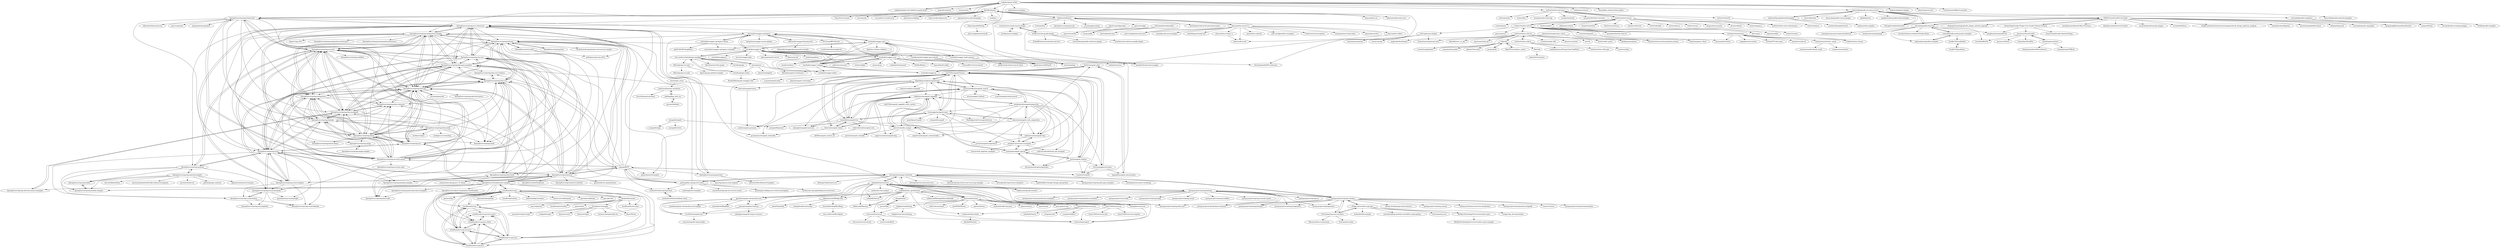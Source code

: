 digraph G {
"wakaleo/game-of-life" -> "wakaleo/jenkins-the-definitive-guide-book"
"wakaleo/game-of-life" -> "propublica/upton" ["e"=1]
"wakaleo/game-of-life" -> "treeio/treeio" ["e"=1]
"wakaleo/game-of-life" -> "KentBeck/junit"
"wakaleo/game-of-life" -> "SpringSource/spring-integration-samples"
"wakaleo/game-of-life" -> "SpringSource/spring-framework"
"wakaleo/game-of-life" -> "github/maven-plugins" ["e"=1]
"wakaleo/game-of-life" -> "twitter/twitter-text-java"
"wakaleo/game-of-life" -> "nathanmarz/storm" ["e"=1]
"wakaleo/game-of-life" -> "thucydides-webtests/thucydides" ["e"=1]
"wakaleo/game-of-life" -> "bmuschko/gradle-in-action-source"
"wakaleo/game-of-life" -> "jenkinsci/pipeline-plugin" ["e"=1]
"wakaleo/game-of-life" -> "aharin/inproctester" ["e"=1]
"wakaleo/game-of-life" -> "write2munish/Akka-Essentials" ["e"=1]
"wakaleo/game-of-life" -> "SpringSource/spring-mvc-showcase"
"OpenConextApps/apis" -> "brianm/jdbi" ["e"=1]
"OpenConextApps/apis" -> "axemblr/dropwizard-swagger"
"cloudfoundry/vcap" -> "cloudfoundry/vmc"
"cloudfoundry/vcap" -> "cloudfoundry/vcap-services"
"cloudfoundry/vcap" -> "cloudfoundry/vcap-java"
"cloudfoundry/vcap" -> "cloudfoundry/vcap-tests"
"cloudfoundry/vcap" -> "derekcollison/nats"
"cloudfoundry/vcap" -> "postrank-labs/goliath" ["e"=1]
"cloudfoundry/vcap" -> "SpringSource/cloudfoundry-samples"
"cloudfoundry/vcap" -> "cloudfoundry/vcap-java-client"
"cloudfoundry/vcap" -> "cloudfoundry/bosh" ["e"=1]
"cloudfoundry/vcap" -> "cloudfoundry/oss-docs" ["e"=1]
"cloudfoundry/vcap" -> "dellcloudedge/crowbar" ["e"=1]
"cloudfoundry/vcap" -> "devstructure/blueprint" ["e"=1]
"cloudfoundry/vcap" -> "opscode/cookbooks" ["e"=1]
"cloudfoundry/vcap" -> "opscode/chef" ["e"=1]
"cloudfoundry/vcap" -> "geemus/fog" ["e"=1]
"basti1302/traverson" -> "basti1302/traverson-hal"
"basti1302/traverson" -> "weluse/hyperagent"
"basti1302/traverson" -> "basti1302/traverson-angular"
"DONGChuan/GradleUserGuide" -> "EZLippi/GradleInActionZh"
"DONGChuan/GradleUserGuide" -> "AvatarQing/Gradle-Plugin-User-Guide-Chinese-Verision"
"DONGChuan/GradleUserGuide" -> "tianzhijiexian/Android-Best-Practices" ["e"=1]
"DONGChuan/GradleUserGuide" -> "bboyfeiyu/android-tech-frontier" ["e"=1]
"DONGChuan/GradleUserGuide" -> "mcxiaoke/gradle-packer-plugin" ["e"=1]
"DONGChuan/GradleUserGuide" -> "mcxiaoke/RxDocs" ["e"=1]
"DONGChuan/GradleUserGuide" -> "simple-android-framework-exchange/android_design_patterns_analysis" ["e"=1]
"DONGChuan/GradleUserGuide" -> "luckybilly/AutoRegister" ["e"=1]
"DONGChuan/GradleUserGuide" -> "davenkin/gradle-learning"
"DONGChuan/GradleUserGuide" -> "shwenzhang/AndResGuard" ["e"=1]
"DONGChuan/GradleUserGuide" -> "alibaba/dexposed" ["e"=1]
"DONGChuan/GradleUserGuide" -> "mcxiaoke/packer-ng-plugin" ["e"=1]
"DONGChuan/GradleUserGuide" -> "Jacksgong/JKeyboardPanelSwitch" ["e"=1]
"DONGChuan/GradleUserGuide" -> "wequick/Small" ["e"=1]
"DONGChuan/GradleUserGuide" -> "HujiangTechnology/gradle_plugin_android_aspectjx" ["e"=1]
"davenkin/gradle-learning" -> "google/android-gradle-dsl" ["e"=1]
"davenkin/gradle-learning" -> "someok/gradle-multi-project-example"
"davenkin/gradle-learning" -> "DONGChuan/GradleUserGuide"
"davenkin/gradle-learning" -> "umeng/umeng-muti-channel-build-tool" ["e"=1]
"davenkin/gradle-learning" -> "pkainulainen/gradle-examples"
"davenkin/gradle-learning" -> "bmuschko/gradle-in-action-source"
"davenkin/gradle-learning" -> "houkx/android-pluginmgr" ["e"=1]
"davenkin/gradle-learning" -> "Livyli/AndHotFix"
"davenkin/gradle-learning" -> "kevinho/Embrace-Android-Studio-Demo"
"prograils/lit" -> "tolk/tolk"
"martypitt/swagger-springmvc" -> "wkennedy/swagger4spring-web"
"martypitt/swagger-springmvc" -> "martypitt/swagger-springmvc-example"
"martypitt/swagger-springmvc" -> "adrianbk/swagger-springmvc-demo"
"martypitt/swagger-springmvc" -> "wordnik/swagger-ui"
"martypitt/swagger-springmvc" -> "SpringSource/spring-hateoas"
"martypitt/swagger-springmvc" -> "wordnik/swagger-core"
"martypitt/swagger-springmvc" -> "SpringSource/spring-mvc-showcase"
"martypitt/swagger-springmvc" -> "kongchen/swagger-maven-plugin" ["e"=1]
"martypitt/swagger-springmvc" -> "IG-Group/RESTdoclet"
"martypitt/swagger-springmvc" -> "wilkinsona/spring-restdocs"
"martypitt/swagger-springmvc" -> "wordnik/swagger-spec"
"mikekelly/hal-browser" -> "mikekelly/hal_specification"
"mikekelly/hal-browser" -> "olivergierke/spring-restbucks"
"mikekelly/hal-browser" -> "basti1302/traverson"
"mikekelly/hal-browser" -> "spring-projects/spring-data-rest" ["e"=1]
"mikekelly/hal-browser" -> "kevinswiber/siren"
"mikekelly/hal-browser" -> "blongden/vnd.error"
"mikekelly/hal-browser" -> "JakeGinnivan/WebApi.Hal"
"mikekelly/hal-browser" -> "mikekelly/hal-rfc"
"mikekelly/hal-browser" -> "weluse/hyperagent"
"mikekelly/hal-browser" -> "wilkinsona/spring-restdocs"
"mikekelly/hal-browser" -> "willdurand/Hateoas" ["e"=1]
"mikekelly/hal-browser" -> "guylabs/angular-spring-data-rest"
"mikekelly/hal-browser" -> "jmarquis/angular-hateoas"
"mikekelly/hal-browser" -> "spring-projects/spring-hateoas"
"mikekelly/hal-browser" -> "realestate-com-au/pact" ["e"=1]
"SpringSource/spring-framework" -> "SpringSource/spring-security"
"SpringSource/spring-framework" -> "SpringSource/spring-mvc-showcase"
"SpringSource/spring-framework" -> "KentBeck/junit"
"SpringSource/spring-framework" -> "SpringSource/spring-integration"
"SpringSource/spring-framework" -> "SpringSource/spring-data-jpa"
"SpringSource/spring-framework" -> "SpringSource/spring-batch"
"SpringSource/spring-framework" -> "playframework/Play20" ["e"=1]
"SpringSource/spring-framework" -> "SpringSource/spring-security-oauth"
"SpringSource/spring-framework" -> "SpringSource/spring-data-mongodb"
"SpringSource/spring-framework" -> "hibernate/hibernate-orm" ["e"=1]
"SpringSource/spring-framework" -> "SpringSource/spring-social"
"SpringSource/spring-framework" -> "junit-team/junit" ["e"=1]
"SpringSource/spring-framework" -> "SpringSource/spring-hadoop"
"SpringSource/spring-framework" -> "SpringSource/spring-roo"
"SpringSource/spring-framework" -> "springside/springside4" ["e"=1]
"joshlong/the-spring-rest-stack" -> "eugenp/REST"
"joshlong/the-spring-rest-stack" -> "olivergierke/spring-restbucks"
"joshlong/the-spring-rest-stack" -> "SpringSource/spring-hateoas"
"joshlong/the-spring-rest-stack" -> "resthub/resthub-spring-stack"
"joshlong/the-spring-rest-stack" -> "joshlong/a-walking-tour-of-all-of-springdom"
"joshlong/the-spring-rest-stack" -> "SpringSource/spring-data-rest"
"joshlong/the-spring-rest-stack" -> "livelessons-spring/building-microservices" ["e"=1]
"joshlong/the-spring-rest-stack" -> "joshlong/boot-examples" ["e"=1]
"joshlong/the-spring-rest-stack" -> "royclarkson/spring-rest-service-oauth" ["e"=1]
"infinitest/infinitest" -> "alexruiz/fest-assert-2.x"
"infinitest/infinitest" -> "bechte/junit-hierarchicalcontextrunner"
"infinitest/infinitest" -> "joel-costigliola/assertj-core" ["e"=1]
"infinitest/infinitest" -> "Ninja-Squad/DbSetup"
"infinitest/infinitest" -> "trautonen/coveralls-maven-plugin"
"infinitest/infinitest" -> "excilys/gatling" ["e"=1]
"infinitest/infinitest" -> "hcoles/pitest" ["e"=1]
"infinitest/infinitest" -> "KentBeck/junit"
"infinitest/infinitest" -> "SpringSource/spring-scala" ["e"=1]
"infinitest/infinitest" -> "javaslang/javaslang" ["e"=1]
"infinitest/infinitest" -> "npryce/snodge"
"artsy/garner" -> "tim-vandecasteele/grape-swagger"
"artsy/garner" -> "dblock/mongoid-cached-json"
"artsy/garner" -> "jbarnette/pinglish"
"artsy/garner" -> "intridea/grape-entity"
"kevinswiber/siren" -> "collection-json/spec"
"kevinswiber/siren" -> "mikekelly/hal_specification"
"kevinswiber/siren" -> "JornWildt/Mason"
"kevinswiber/siren" -> "mikekelly/hal-browser"
"kevinswiber/siren" -> "gamache/hyperresource"
"kevinswiber/siren" -> "apotonick/roar" ["e"=1]
"kevinswiber/siren" -> "mamund/collection-json"
"kevinswiber/siren" -> "badgateway/ketting"
"kevinswiber/siren" -> "willdurand/Hateoas" ["e"=1]
"kevinswiber/siren" -> "apiaryio/mson" ["e"=1]
"kevinswiber/siren" -> "ismasan/oat" ["e"=1]
"kevinswiber/siren" -> "blongden/vnd.error"
"kevinswiber/siren" -> "codegram/hyperclient"
"kevinswiber/siren" -> "json-api/json-api" ["e"=1]
"kevinswiber/siren" -> "basti1302/traverson"
"twitter/twitter-cldr-rb" -> "twitter/twitter-cldr-js"
"twitter/twitter-cldr-rb" -> "twitter/twitter-text-rb"
"twitter/twitter-cldr-rb" -> "svenfuchs/ruby-cldr"
"twitter/twitter-cldr-rb" -> "tolk/tolk"
"twitter/twitter-cldr-rb" -> "hexorx/countries" ["e"=1]
"twitter/twitter-cldr-rb" -> "twitter/activerecord-reputation-system" ["e"=1]
"twitter/twitter-cldr-rb" -> "ai/r18n" ["e"=1]
"twitter/twitter-cldr-rb" -> "Sutto/rocket_pants" ["e"=1]
"twitter/twitter-cldr-rb" -> "applicake/doorkeeper" ["e"=1]
"twitter/twitter-cldr-rb" -> "svenfuchs/globalize3" ["e"=1]
"twitter/twitter-cldr-rb" -> "fabrik42/acts_as_api" ["e"=1]
"twitter/twitter-cldr-rb" -> "spastorino/rails-api" ["e"=1]
"blongden/vnd.error" -> "weluse/hyperagent"
"KentBeck/junit" -> "SpringSource/spring-framework"
"KentBeck/junit" -> "codahale/metrics" ["e"=1]
"KentBeck/junit" -> "jbossas/jboss-as" ["e"=1]
"KentBeck/junit" -> "infinitest/infinitest"
"KentBeck/junit" -> "hibernate/hibernate-core" ["e"=1]
"KentBeck/junit" -> "SonarSource/sonar" ["e"=1]
"KentBeck/junit" -> "harrah/xsbt" ["e"=1]
"KentBeck/junit" -> "playframework/Play20" ["e"=1]
"KentBeck/junit" -> "cucumber/cucumber-jvm" ["e"=1]
"KentBeck/junit" -> "playframework/play" ["e"=1]
"KentBeck/junit" -> "hamcrest/JavaHamcrest" ["e"=1]
"KentBeck/junit" -> "SpringSource/spring-mvc-showcase"
"KentBeck/junit" -> "jayway/maven-android-plugin" ["e"=1]
"KentBeck/junit" -> "twall/jna" ["e"=1]
"KentBeck/junit" -> "fernandezpablo85/scribe-java" ["e"=1]
"digitalplaywright/mongoid-slug" -> "mauriciozaffari/mongoid_search"
"digitalplaywright/mongoid-slug" -> "skyeagle/mongoid-ancestry"
"digitalplaywright/mongoid-slug" -> "aq1018/mongoid-history"
"digitalplaywright/mongoid-slug" -> "wilkerlucio/mongoid_taggable"
"digitalplaywright/mongoid-slug" -> "meskyanichi/mongoid-paperclip"
"digitalplaywright/mongoid-slug" -> "benedikt/mongoid-tree"
"digitalplaywright/mongoid-slug" -> "pyromaniac/mongoid_orderable"
"digitalplaywright/mongoid-slug" -> "simi/mongoid_paranoia"
"digitalplaywright/mongoid-slug" -> "thetron/mongoid-enum"
"digitalplaywright/mongoid-slug" -> "elia/activeadmin-mongoid"
"intridea/grape-entity" -> "tim-vandecasteele/grape-swagger"
"intridea/grape-entity" -> "BrandyMint/grape-swagger-rails"
"tim-vandecasteele/grape-swagger" -> "intridea/grape-entity"
"tim-vandecasteele/grape-swagger" -> "BrandyMint/grape-swagger-rails"
"tim-vandecasteele/grape-swagger" -> "artsy/garner"
"tim-vandecasteele/grape-swagger" -> "dblock/grape-on-rack"
"tim-vandecasteele/grape-swagger" -> "flyerhzm/newrelic-grape"
"tim-vandecasteele/grape-swagger" -> "intridea/grape" ["e"=1]
"tim-vandecasteele/grape-swagger" -> "wordnik/swagger-ui"
"someok/gradle-multi-project-example" -> "pkainulainen/gradle-examples"
"someok/gradle-multi-project-example" -> "GradleCN/GradleSide"
"someok/gradle-multi-project-example" -> "davenkin/gradle-learning"
"spring-projects/spring-restdocs" -> "spring-projects/spring-hateoas"
"spring-projects/spring-restdocs" -> "spring-projects/spring-data-rest" ["e"=1]
"spring-projects/spring-restdocs" -> "ePages-de/restdocs-api-spec"
"spring-projects/spring-restdocs" -> "spring-cloud/spring-cloud-contract" ["e"=1]
"spring-projects/spring-restdocs" -> "ScaCap/spring-auto-restdocs"
"spring-projects/spring-restdocs" -> "olivergierke/spring-restbucks"
"spring-projects/spring-restdocs" -> "spring-projects/spring-session" ["e"=1]
"spring-projects/spring-restdocs" -> "ordina-jworks/microservices-dashboard" ["e"=1]
"spring-projects/spring-restdocs" -> "spring-projects/spring-data-commons" ["e"=1]
"spring-projects/spring-restdocs" -> "spring-projects/spring-data-jpa" ["e"=1]
"spring-projects/spring-restdocs" -> "spring-projects/spring-data-mongodb" ["e"=1]
"spring-projects/spring-restdocs" -> "spring-projects/spring-integration" ["e"=1]
"spring-projects/spring-restdocs" -> "spring-projects/spring-batch" ["e"=1]
"spring-projects/spring-restdocs" -> "reactor/reactor" ["e"=1]
"spring-projects/spring-restdocs" -> "spring-projects/spring-statemachine" ["e"=1]
"ScaCap/spring-auto-restdocs" -> "ePages-de/restdocs-api-spec"
"ScaCap/spring-auto-restdocs" -> "spring-projects/spring-restdocs"
"ScaCap/spring-auto-restdocs" -> "ScaCap/chai-redux"
"ScaCap/spring-auto-restdocs" -> "fbenz/restdocs-to-postman"
"bmuschko/gradle-in-action-source" -> "EZLippi/GradleInActionZh"
"bmuschko/gradle-in-action-source" -> "townsfolk/gradle-templates"
"bmuschko/gradle-in-action-source" -> "bmuschko/gradle-android-examples"
"bmuschko/gradle-in-action-source" -> "habuma/SpringInActionExamples"
"bmuschko/gradle-in-action-source" -> "davenkin/gradle-learning"
"bmuschko/gradle-in-action-source" -> "bmuschko/todo"
"bmuschko/gradle-in-action-source" -> "DONGChuan/GradleUserGuide"
"bmuschko/gradle-in-action-source" -> "bmuschko/gradle-tomcat-plugin" ["e"=1]
"bmuschko/gradle-in-action-source" -> "akhikhl/gretty" ["e"=1]
"bmuschko/gradle-in-action-source" -> "gradle/oreilly-gradle-book-examples"
"EZLippi/GradleInActionZh" -> "DONGChuan/GradleUserGuide"
"EZLippi/GradleInActionZh" -> "bmuschko/gradle-in-action-source"
"wordnik/swagger-core" -> "wordnik/swagger-ui"
"wordnik/swagger-core" -> "wordnik/swagger-codegen"
"wordnik/swagger-core" -> "mashery/iodocs" ["e"=1]
"wordnik/swagger-core" -> "martypitt/swagger-springmvc"
"wordnik/swagger-core" -> "spray/spray" ["e"=1]
"wordnik/swagger-core" -> "codahale/dropwizard" ["e"=1]
"wordnik/swagger-core" -> "codahale/metrics" ["e"=1]
"wordnik/swagger-core" -> "excilys/gatling" ["e"=1]
"wordnik/swagger-core" -> "wordnik/swagger-spec"
"wordnik/swagger-core" -> "Netflix/RxJava" ["e"=1]
"wordnik/swagger-core" -> "playframework/Play20" ["e"=1]
"wordnik/swagger-core" -> "typesafehub/config" ["e"=1]
"wordnik/swagger-core" -> "jaliss/securesocial" ["e"=1]
"wordnik/swagger-core" -> "fernandezpablo85/scribe-java" ["e"=1]
"wordnik/swagger-core" -> "twitter/zipkin" ["e"=1]
"joelmoss/bitmask_attributes" -> "bruce/bitmask-attribute"
"joelmoss/bitmask_attributes" -> "pboling/flag_shih_tzu"
"tolk/tolk" -> "prograils/lit"
"tolk/tolk" -> "svenfuchs/globalize3" ["e"=1]
"tolk/tolk" -> "BadrIT/translation_center"
"tolk/tolk" -> "dhh/tolk"
"tolk/tolk" -> "romanbsd/translate"
"tolk/tolk" -> "glebm/i18n-tasks" ["e"=1]
"SpringSource/spring-social" -> "SpringSource/spring-social-facebook"
"SpringSource/spring-social" -> "SpringSource/spring-social-samples"
"SpringSource/spring-social" -> "SpringSource/spring-social-twitter"
"SpringSource/spring-social" -> "SpringSource/spring-security-oauth"
"SpringSource/spring-social" -> "SpringSource/greenhouse"
"SpringSource/spring-social" -> "guznik/spring-social-google"
"SpringSource/spring-social" -> "SpringSource/spring-security"
"SpringSource/spring-social" -> "SpringSource/spring-android"
"SpringSource/spring-social" -> "SpringSource/spring-data-jpa"
"SpringSource/spring-social" -> "SpringSource/spring-integration"
"SpringSource/spring-social" -> "SpringSource/spring-hadoop"
"SpringSource/spring-social" -> "SpringSource/spring-social-linkedin"
"SpringSource/spring-social" -> "SpringSource/spring-roo"
"SpringSource/spring-social" -> "SpringSource/spring-test-mvc"
"SpringSource/spring-social" -> "SpringSource/spring-data-commons"
"grosser/bitfields" -> "pboling/flag_shih_tzu"
"pboling/flag_shih_tzu" -> "grosser/bitfields"
"pboling/flag_shih_tzu" -> "joelmoss/bitmask_attributes"
"twitter/ospriet" -> "twitter/twisitor"
"SpringSource/spring-integration" -> "SpringSource/spring-integration-samples"
"SpringSource/spring-integration" -> "SpringSource/spring-batch"
"SpringSource/spring-integration" -> "SpringSource/spring-security"
"SpringSource/spring-integration" -> "SpringSource/spring-roo"
"SpringSource/spring-integration" -> "SpringSource/spring-data-jpa"
"SpringSource/spring-integration" -> "SpringSource/spring-hadoop"
"SpringSource/spring-integration" -> "SpringSource/spring-shell"
"SpringSource/spring-integration" -> "SpringSource/spring-amqp"
"SpringSource/spring-integration" -> "SpringSource/spring-data-commons"
"SpringSource/spring-integration" -> "SpringSource/spring-data-mongodb"
"SpringSource/spring-integration" -> "SpringSource/spring-social"
"SpringSource/spring-integration-samples" -> "SpringSource/spring-integration"
"SpringSource/spring-integration-samples" -> "SpringSource/spring-data-jpa-examples"
"SpringSource/spring-integration-samples" -> "SpringSource/spring-batch"
"SpringSource/spring-integration-samples" -> "SpringSource/spring-batch-admin"
"SpringSource/spring-integration-samples" -> "SpringSource/spring-data-rest"
"SpringSource/spring-integration-samples" -> "olegz/s12gx.2011"
"SpringSource/spring-integration-samples" -> "SpringSource/spring-data-book"
"SpringSource/spring-integration-samples" -> "SpringSource/spring-hadoop-samples"
"SpringSource/spring-integration-samples" -> "SpringSource/spring-data-jpa"
"SpringSource/spring-integration-samples" -> "SpringSource/spring-hateoas"
"SpringSource/spring-integration-samples" -> "SpringSource/spring-integration-extensions"
"SpringSource/spring-integration-samples" -> "SpringSource/spring-security"
"SpringSource/spring-integration-samples" -> "SpringSource/spring-integration-dsl-groovy"
"SpringSource/spring-integration-samples" -> "SpringSource/spring-mvc-showcase"
"SpringSource/spring-integration-samples" -> "SpringSource/spring-data-mongodb"
"badgateway/ketting" -> "badgateway/react-ketting"
"badgateway/ketting" -> "traverson/traverson"
"BadrIT/translation_center" -> "tolk/tolk"
"SpringSource/spring-data-document-examples" -> "SpringSource/spring-data-mongodb"
"SpringSource/spring-data-jpa" -> "SpringSource/spring-data-jpa-examples"
"SpringSource/spring-data-jpa" -> "SpringSource/spring-data-commons"
"SpringSource/spring-data-jpa" -> "SpringSource/spring-data-mongodb"
"SpringSource/spring-data-jpa" -> "SpringSource/spring-data-rest"
"SpringSource/spring-data-jpa" -> "SpringSource/spring-integration"
"SpringSource/spring-data-jpa" -> "SpringSource/spring-security"
"SpringSource/spring-data-jpa" -> "mysema/querydsl"
"SpringSource/spring-data-jpa" -> "SpringSource/spring-roo"
"SpringSource/spring-data-jpa" -> "SpringSource/spring-batch"
"SpringSource/spring-data-jpa" -> "SpringSource/spring-test-mvc"
"SpringSource/spring-data-jpa" -> "SpringSource/spring-shell"
"SpringSource/spring-data-jpa" -> "SpringSource/spring-data-document"
"SpringSource/spring-data-jpa" -> "SpringSource/greenhouse"
"SpringSource/spring-data-jpa" -> "SpringSource/spring-social"
"SpringSource/spring-data-jpa" -> "SpringSource/spring-integration-samples"
"SpringSource/spring-data-jpa-examples" -> "SpringSource/spring-data-jpa"
"SpringSource/spring-data-jpa-examples" -> "SpringSource/spring-data-rest"
"SpringSource/spring-data-jpa-examples" -> "SpringSource/spring-integration-samples"
"SpringSource/spring-data-jpa-examples" -> "SpringSource/spring-data-mongodb"
"SpringSource/spring-data-jpa-examples" -> "SpringSource/spring-mvc-showcase"
"SpringSource/spring-data-jpa-examples" -> "SpringSource/spring-test-mvc"
"SpringSource/spring-data-jpa-examples" -> "SpringSource/spring-social-samples"
"SpringSource/spring-data-jpa-examples" -> "SpringSource/spring-data-book"
"SpringSource/spring-data-jpa-examples" -> "pkainulainen/Examples"
"SpringSource/spring-data-jpa-examples" -> "SpringSource/spring-hateoas"
"SpringSource/spring-data-jpa-examples" -> "SpringSource/spring-batch"
"SpringSource/spring-data-jpa-examples" -> "SpringSource/spring-data-commons"
"SpringSource/spring-data-jpa-examples" -> "SpringSource/spring-data-rest-webmvc"
"SpringSource/spring-data-jpa-examples" -> "SpringSource/greenhouse"
"SpringSource/spring-data-jpa-examples" -> "SpringSource/spring-security"
"SpringSource/spring-test-mvc" -> "SpringSource/spring-hateoas"
"SpringSource/spring-test-mvc" -> "SpringSource/spring-data-jpa"
"SpringSource/spring-test-mvc" -> "SpringSource/spring-security"
"SpringSource/spring-test-mvc" -> "SpringSource/spring-mvc-showcase"
"SpringSource/spring-test-mvc" -> "SpringSource/spring-data-jpa-examples"
"SpringSource/spring-test-mvc" -> "SpringSource/greenhouse"
"SpringSource/spring-test-mvc" -> "SpringSource/spring-social"
"SpringSource/spring-test-mvc" -> "rstoyanchev/spring-mvc-31-demo"
"SpringSource/spring-test-mvc" -> "SpringSource/spring-integration"
"SpringSource/spring-test-mvc" -> "SpringSource/spring-security-oauth"
"SpringSource/spring-test-mvc" -> "SpringSource/spring-integration-samples"
"SpringSource/spring-test-mvc" -> "SpringSource/spring-data-rest"
"GradleCN/GradleSide" -> "GradleCN/gradledoc"
"resthub/resthub-spring-stack" -> "resthub/resthub-backbone-stack"
"wakaleo/jenkins-the-definitive-guide-book" -> "wakaleo/game-of-life"
"habuma/SpringInActionExamples" -> "bmuschko/gradle-in-action-source"
"habuma/SpringInActionExamples" -> "habuma/sbia-samples"
"habuma/SpringInActionExamples" -> "vonzhou/SpringInAction3"
"zevarito/mixpanel" -> "keolo/mixpanel_client"
"npryce/snodge" -> "npryce/result4k"
"SpringSource/greenhouse" -> "eugenp/REST"
"SpringSource/greenhouse" -> "SpringSource/spring-social"
"SpringSource/greenhouse" -> "SpringSource/spring-mvc-showcase"
"SpringSource/greenhouse" -> "SpringSource/spring-data-jpa"
"SpringSource/greenhouse" -> "SpringSource/spring-social-samples"
"SpringSource/greenhouse" -> "SpringSource/spring-test-mvc"
"SpringSource/greenhouse" -> "SpringSource/html5expense"
"SpringSource/greenhouse" -> "SpringSource/greenhouse-android"
"SpringSource/greenhouse" -> "SpringSource/spring-data-jpa-examples"
"SpringSource/greenhouse" -> "SpringSource/cloudfoundry-samples"
"SpringSource/greenhouse" -> "SpringSource/spring-mobile-samples"
"SpringSource/greenhouse" -> "gordonad/core-spring-demos"
"SpringSource/greenhouse" -> "SpringSource/spring-data-commons"
"SpringSource/greenhouse" -> "SpringSource/spring-integration-samples"
"SpringSource/greenhouse" -> "rstoyanchev/spring-mvc-31-demo"
"SpringSource/spring-amqp-samples" -> "SpringSource/spring-amqp"
"SpringSource/spring-mvc-showcase" -> "SpringSource/greenhouse"
"SpringSource/spring-mvc-showcase" -> "SpringSource/spring-data-jpa-examples"
"SpringSource/spring-mvc-showcase" -> "SpringSource/spring-test-mvc"
"SpringSource/spring-mvc-showcase" -> "SpringSource/spring-framework"
"SpringSource/spring-mvc-showcase" -> "SpringSource/spring-petclinic"
"SpringSource/spring-mvc-showcase" -> "SpringSource/spring-social-samples"
"SpringSource/spring-mvc-showcase" -> "SpringSource/spring-integration-samples"
"SpringSource/spring-mvc-showcase" -> "SpringSource/spring-social"
"SpringSource/spring-mvc-showcase" -> "SpringSource/spring-security"
"SpringSource/spring-mvc-showcase" -> "SpringSource/spring-batch"
"SpringSource/spring-mvc-showcase" -> "SpringSource/spring-data-jpa"
"SpringSource/spring-mvc-showcase" -> "SpringSource/spring-hateoas"
"SpringSource/spring-mvc-showcase" -> "SpringSource/spring-security-oauth"
"SpringSource/spring-mvc-showcase" -> "martypitt/swagger-springmvc"
"SpringSource/spring-mvc-showcase" -> "SpringSource/spring-android"
"SpringSource/spring-social-samples" -> "SpringSource/spring-social"
"SpringSource/spring-social-samples" -> "SpringSource/spring-social-facebook"
"SpringSource/spring-social-samples" -> "SpringSource/spring-social-twitter"
"SpringSource/spring-social-samples" -> "SpringSource/greenhouse"
"SpringSource/spring-social-samples" -> "SpringSource/spring-data-jpa-examples"
"SpringSource/spring-social-samples" -> "SpringSource/spring-mvc-showcase"
"SpringSource/spring-social-samples" -> "SpringSource/spring-social-linkedin"
"SpringSource/spring-social-samples" -> "SpringSource/spring-data-jpa"
"wordnik/swagger-codegen" -> "wordnik/swagger-js"
"wordnik/swagger-codegen" -> "wordnik/swagger-ui"
"wordnik/swagger-codegen" -> "wordnik/swagger-editor"
"wordnik/swagger-codegen" -> "wordnik/swagger-core"
"wordnik/swagger-codegen" -> "wordnik/swagger-spec"
"wordnik/swagger-js" -> "wordnik/swagger-codegen"
"twitter/twitter-text-rb" -> "twitter/twitter-text-js"
"twitter/twitter-text-rb" -> "jnunemaker/twitter" ["e"=1]
"twitter/twitter-text-rb" -> "intridea/tweetstream"
"twitter/twitter-text-rb" -> "twitter/twitter-cldr-rb"
"twitter/twitter-text-rb" -> "mzsanford/twitter-text-rb"
"twitter/twitter-text-rb" -> "twitter/activerecord-reputation-system" ["e"=1]
"twitter/twitter-text-rb" -> "lifo/cramp" ["e"=1]
"twitter/twitter-text-rb" -> "zevarito/mixpanel"
"twitter/twitter-text-rb" -> "mperham/dalli" ["e"=1]
"twitter/twitter-text-rb" -> "lest/capistrano-deploy"
"twitter/twitter-text-rb" -> "grocer/grocer" ["e"=1]
"GradleCN/gradledoc" -> "GradleCN/GradleSide"
"eugenp/REST" -> "SpringSource/greenhouse"
"eugenp/REST" -> "pkainulainen/Examples"
"eugenp/REST" -> "joshlong/the-spring-rest-stack"
"eugenp/REST" -> "SpringSource/spring-security-oauth"
"eugenp/REST" -> "SpringSource/spring-hateoas"
"eugenp/REST" -> "SpringSource/spring-data-book"
"eugenp/REST" -> "SpringSource/spring-data-rest"
"eugenp/REST" -> "SpringSource/spring-test-mvc"
"eugenp/REST" -> "SpringSource/spring-data-jpa-examples"
"eugenp/REST" -> "SpringSource/spring-petclinic"
"eugenp/REST" -> "SpringSource/spring-data-rest-webmvc"
"eugenp/REST" -> "olivergierke/spring-restbucks"
"eugenp/REST" -> "SpringSource/spring-mvc-showcase"
"eugenp/REST" -> "resthub/resthub-spring-stack"
"eugenp/REST" -> "dsyer/spring-security-angular" ["e"=1]
"jasonross/NuwaGradle" -> "Livyli/AndHotFix"
"jasonross/NuwaGradle" -> "jasonross/Nuwa" ["e"=1]
"jasonross/NuwaGradle" -> "bunnyblue/DroidFix" ["e"=1]
"jasonross/NuwaGradle" -> "oasisfeng/nevolution"
"twitter/twitter-text-js" -> "twitter/twitter-text-rb"
"twitter/twitter-text-js" -> "twitter/twitter-text-java"
"twitter/twitter-text-js" -> "twitter/ospriet"
"twitter/twitter-text-js" -> "jdub/node-twitter" ["e"=1]
"twitter/twitter-text-js" -> "AvianFlu/ntwitter" ["e"=1]
"twitter/twitter-text-js" -> "twitter/mustache.js"
"twitter/twitter-text-js" -> "indexzero/forever" ["e"=1]
"twitter/twitter-text-js" -> "twitter/flockdb" ["e"=1]
"twitter/twitter-text-js" -> "chriso/node.io" ["e"=1]
"twitter/twitter-text-js" -> "twitter/recess" ["e"=1]
"twitter/twitter-text-js" -> "bnoguchi/everyauth" ["e"=1]
"twitter/twitter-text-js" -> "twitter/twitter-text-conformance"
"twitter/twitter-text-js" -> "chriso/redback" ["e"=1]
"twitter/twitter-text-js" -> "twitter/hogan.js" ["e"=1]
"twitter/twitter-text-js" -> "cowboy/grunt" ["e"=1]
"meskyanichi/mongoid-paperclip" -> "wilkerlucio/mongoid_taggable"
"meskyanichi/mongoid-paperclip" -> "digitalplaywright/mongoid-slug"
"meskyanichi/mongoid-paperclip" -> "RailsApps/rails3-mongoid-devise" ["e"=1]
"meskyanichi/mongoid-paperclip" -> "jnicklas/carrierwave-mongoid"
"meskyanichi/mongoid-paperclip" -> "collectiveidea/delayed_job_mongoid"
"meskyanichi/mongoid-paperclip" -> "hakanensari/mongoid-slug"
"meskyanichi/mongoid-paperclip" -> "adacosta/mongoid_rails_migrations"
"meskyanichi/mongoid-paperclip" -> "ryanong/mongoid_spacial"
"meskyanichi/mongoid-paperclip" -> "vinova/voteable_mongo"
"meskyanichi/mongoid-paperclip" -> "christospappas/streama"
"meskyanichi/mongoid-paperclip" -> "evansagge/mongoid-rspec"
"cloudfoundry/vcap-java" -> "cloudfoundry/vcap-tests"
"cloudfoundry/vcap-java" -> "cloudfoundry/vcap-services"
"cloudfoundry/vcap-java" -> "cloudfoundry/vmc"
"cloudfoundry/vcap-java" -> "cloudfoundry/vcap-java-client"
"cloudfoundry/vcap-java" -> "cloudfoundry/vcap"
"cloudfoundry/vcap-java" -> "cloudfoundry/vcap-test-assets"
"cloudfoundry/vmc" -> "cloudfoundry/vcap-services"
"cloudfoundry/vmc" -> "cloudfoundry/vcap-java"
"cloudfoundry/vmc" -> "cloudfoundry/vcap-tests"
"cloudfoundry/vmc" -> "cloudfoundry/vcap"
"cloudfoundry/vmc" -> "cloudfoundry/vcap-java-client"
"cloudfoundry/vmc" -> "cloudfoundry/vcap-test-assets"
"twitter/twitter-text-java" -> "twitter/twitter-text-js"
"twitter/twitter-text-java" -> "twitter/twitter4j"
"twitter/twitter-text-java" -> "twitter/joauth" ["e"=1]
"twitter/twitter-text-java" -> "twitter/twitter-text-conformance"
"twitter/twitter-text-java" -> "twitter/hbc" ["e"=1]
"twitter/twitter-text-java" -> "brendano/ark-tweet-nlp" ["e"=1]
"twitter/twitter-text-java" -> "yusuke/twitter4j" ["e"=1]
"twitter/twitter-text-java" -> "mzsanford/twitter-text-java"
"townsfolk/gradle-templates" -> "orctom/gradle-archetype-plugin"
"townsfolk/gradle-templates" -> "Netflix/gradle-template"
"ePages-de/restdocs-api-spec" -> "BerkleyTechnologyServices/restdocs-spec"
"ePages-de/restdocs-api-spec" -> "ScaCap/spring-auto-restdocs"
"ePages-de/restdocs-api-spec" -> "traeper/api_documentation"
"ePages-de/restdocs-api-spec" -> "spring-projects/spring-restdocs"
"ePages-de/restdocs-api-spec" -> "msbaek/atdd-example" ["e"=1]
"ePages-de/restdocs-api-spec" -> "arawn/building-modular-monoliths-using-spring" ["e"=1]
"ePages-de/restdocs-api-spec" -> "hotire/spring-core" ["e"=1]
"SpringSource/spring-android" -> "SpringSource/spring-android-samples"
"SpringSource/spring-android" -> "SpringSource/spring-social-facebook"
"SpringSource/spring-android" -> "SpringSource/spring-mobile-samples"
"SpringSource/spring-android" -> "SpringSource/spring-social"
"SpringSource/spring-android" -> "SpringSource/spring-social-twitter"
"SpringSource/spring-android" -> "SpringSource/spring-security"
"SpringSource/spring-android" -> "SpringSource/spring-mobile"
"SpringSource/spring-android-samples" -> "SpringSource/spring-android"
"SpringSource/spring-android-samples" -> "SpringSource/spring-mobile-samples"
"SpringSource/spring-android-samples" -> "akquinet/android-archetypes" ["e"=1]
"SpringSource/spring-android-samples" -> "darvds/RibbonMenu" ["e"=1]
"SpringSource/spring-android-samples" -> "korovyansk/android-fb-like-slideout-navigation" ["e"=1]
"SpringSource/spring-android-samples" -> "SpringSource/spring-mobile"
"SpringSource/spring-android-samples" -> "pivotal/robolectric" ["e"=1]
"SpringSource/spring-android-samples" -> "github/gauges-android" ["e"=1]
"SpringSource/spring-data-mongodb" -> "SpringSource/spring-data-commons"
"SpringSource/spring-data-mongodb" -> "SpringSource/spring-data-document-examples"
"SpringSource/spring-data-mongodb" -> "SpringSource/spring-data-jpa"
"SpringSource/spring-data-mongodb" -> "SpringSource/spring-data-redis"
"SpringSource/spring-data-mongodb" -> "SpringSource/spring-data-rest"
"SpringSource/spring-data-mongodb" -> "SpringSource/spring-data-jpa-examples"
"SpringSource/spring-data-mongodb" -> "SpringSource/spring-security"
"SpringSource/spring-data-mongodb" -> "SpringSource/spring-integration"
"SpringSource/spring-data-mongodb" -> "SpringSource/spring-hadoop"
"SpringSource/spring-security-oauth" -> "SpringSource/spring-security"
"SpringSource/spring-security-oauth" -> "SpringSource/spring-social"
"SpringSource/spring-security-oauth" -> "SpringSource/spring-hadoop"
"SpringSource/spring-security-oauth" -> "eugenp/REST"
"SpringSource/spring-security-oauth" -> "SpringSource/spring-security-saml"
"SpringSource/spring-security-oauth" -> "SpringSource/spring-test-mvc"
"SpringSource/spring-security-oauth" -> "SpringSource/spring-batch"
"SpringSource/spring-security-oauth" -> "SpringSource/spring-hateoas"
"SpringSource/spring-security-oauth" -> "SpringSource/spring-data-rest"
"SpringSource/spring-security-oauth" -> "SpringSource/spring-data-mongodb"
"SpringSource/spring-security-oauth" -> "SpringSource/spring-data-jpa"
"SpringSource/spring-security-oauth" -> "SpringSource/spring-framework"
"SpringSource/spring-security-oauth" -> "SpringSource/spring-mvc-showcase"
"SpringSource/spring-security-oauth" -> "SpringSource/spring-integration"
"SpringSource/spring-security-oauth" -> "SpringSource/spring-social-facebook"
"evansagge/mongoid-rspec" -> "guard/guard-spork" ["e"=1]
"evansagge/mongoid-rspec" -> "benedikt/mongoid-tree"
"evansagge/mongoid-rspec" -> "jnicklas/carrierwave-mongoid"
"evansagge/mongoid-rspec" -> "adacosta/mongoid_rails_migrations"
"evansagge/mongoid-rspec" -> "mongoid/mongoid" ["e"=1]
"evansagge/mongoid-rspec" -> "vinova/voteable_mongo"
"evansagge/mongoid-rspec" -> "aq1018/mongoid-history"
"evansagge/mongoid-rspec" -> "jcoene/mongoid-mapreduce"
"evansagge/mongoid-rspec" -> "wilkerlucio/mongoid_taggable"
"evansagge/mongoid-rspec" -> "RailsApps/rails3-mongoid-devise" ["e"=1]
"evansagge/mongoid-rspec" -> "digitalplaywright/mongoid-slug"
"jnicklas/carrierwave-mongoid" -> "hakanensari/mongoid-slug"
"jnicklas/carrierwave-mongoid" -> "ryanong/mongoid_spacial"
"jnicklas/carrierwave-mongoid" -> "lucasas/will_paginate_mongoid"
"jnicklas/carrierwave-mongoid" -> "collectiveidea/delayed_job_mongoid"
"kristianmandrup/mongoid-geo" -> "ryanong/mongoid_spacial"
"moomerman/twitter_oauth" -> "moomerman/sinitter"
"moomerman/twitter_oauth" -> "moomerman/facebook_oauth"
"mongoid/moped" -> "mongoid/origin"
"mongoid/moped" -> "mongoid/evolver"
"mongoid/moped" -> "mongoid/kiqstand"
"mauriciozaffari/mongoid_search" -> "digitalplaywright/mongoid-slug"
"mauriciozaffari/mongoid_search" -> "aaw/mongoid_fulltext"
"mauriciozaffari/mongoid_search" -> "artsy/mongoid_fulltext"
"mauriciozaffari/mongoid_search" -> "rs-pro/mongoid-elasticsearch"
"mauriciozaffari/mongoid_search" -> "wilkerlucio/mongoid_taggable"
"mauriciozaffari/mongoid_search" -> "thetron/mongoid_token"
"mauriciozaffari/mongoid_search" -> "mgolovnia/mongoid_commentable"
"mauriciozaffari/mongoid_search" -> "kristianmandrup/mongoid-geo"
"mauriciozaffari/mongoid_search" -> "benedikt/mongoid-tree"
"mauriciozaffari/mongoid_search" -> "hakanensari/mongoid-slug"
"aaw/mongoid_fulltext" -> "mauriciozaffari/mongoid_search"
"aaw/mongoid_fulltext" -> "ryanong/mongoid_spacial"
"aaw/mongoid_fulltext" -> "kristianmandrup/mongoid-geo"
"aaw/mongoid_fulltext" -> "twoixter/trackoid"
"aaw/mongoid_fulltext" -> "christospappas/streama"
"aaw/mongoid_fulltext" -> "aq1018/mongoid-history"
"wordnik/swagger-ui" -> "wordnik/swagger-core"
"wordnik/swagger-ui" -> "wordnik/swagger-codegen"
"wordnik/swagger-ui" -> "wordnik/swagger-spec"
"wordnik/swagger-ui" -> "martypitt/swagger-springmvc"
"wordnik/swagger-ui" -> "wordnik/swagger-node-express"
"wordnik/swagger-ui" -> "mashery/iodocs" ["e"=1]
"wordnik/swagger-ui" -> "tim-vandecasteele/grape-swagger"
"wordnik/swagger-ui" -> "wordnik/swagger-js"
"wordnik/swagger-ui" -> "ryankennedy/swagger-jaxrs-doclet"
"wordnik/swagger-ui" -> "wordnik/swagger.js"
"wordnik/swagger-ui" -> "wordnik/swagger-editor"
"wordnik/swagger-ui" -> "zircote/swagger-php" ["e"=1]
"wordnik/swagger-ui" -> "php-loep/oauth2-server" ["e"=1]
"wordnik/swagger-ui" -> "flatiron/nconf" ["e"=1]
"wordnik/swagger-ui" -> "jondot/graphene" ["e"=1]
"alexruiz/fest-reflect" -> "alexruiz/fest-util"
"SpringSource/spring-petclinic" -> "SpringSource/spring-mvc-showcase"
"SpringSource/spring-petclinic" -> "SpringSource/spring-integration-samples"
"SpringSource/spring-petclinic" -> "JVerstry/Web-Related-Examples"
"stjernstrom/capistrano_colors" -> "TechnoGate/capistrano-exts"
"stjernstrom/capistrano_colors" -> "jhollinger/graphene"
"wordnik/swagger-node-express" -> "wordnik/swagger-ui"
"wordnik/swagger-node-express" -> "wordnik/swagger-js"
"wordnik/swagger-node-express" -> "phillro/node-elasticsearch-client" ["e"=1]
"spring-projects/spring-hateoas" -> "spring-projects/spring-data-rest" ["e"=1]
"spring-projects/spring-hateoas" -> "spring-projects/spring-restdocs"
"spring-projects/spring-hateoas" -> "spring-projects/spring-integration" ["e"=1]
"spring-projects/spring-hateoas" -> "spring-projects/spring-data-jpa" ["e"=1]
"spring-projects/spring-hateoas" -> "spring-projects/spring-ws" ["e"=1]
"spring-projects/spring-hateoas" -> "spring-projects/spring-data-commons" ["e"=1]
"spring-projects/spring-hateoas" -> "olivergierke/spring-restbucks"
"spring-projects/spring-hateoas" -> "spring-projects/spring-hateoas-examples" ["e"=1]
"spring-projects/spring-hateoas" -> "spring-projects/spring-batch" ["e"=1]
"spring-projects/spring-hateoas" -> "spring-projects/spring-data-cassandra" ["e"=1]
"spring-projects/spring-hateoas" -> "spring-projects/rest-shell" ["e"=1]
"spring-projects/spring-hateoas" -> "spring-projects/spring-amqp" ["e"=1]
"spring-projects/spring-hateoas" -> "spring-projects/spring-social" ["e"=1]
"spring-projects/spring-hateoas" -> "spring-projects/spring-webflow" ["e"=1]
"spring-projects/spring-hateoas" -> "spring-projects/spring-security-oauth" ["e"=1]
"intridea/tweetstream" -> "voloko/twitter-stream"
"intridea/tweetstream" -> "jnunemaker/twitter" ["e"=1]
"intridea/tweetstream" -> "twitter/twitter-text-rb"
"intridea/tweetstream" -> "moomerman/twitter_oauth"
"intridea/tweetstream" -> "spagalloco/em-twitter"
"intridea/tweetstream" -> "archan937/ruby-mass"
"intridea/tweetstream" -> "ezmobius/redis-rb" ["e"=1]
"cloudfoundry/vcap-services" -> "cloudfoundry/vmc"
"cloudfoundry/vcap-services" -> "cloudfoundry/vcap-java"
"cloudfoundry/vcap-services" -> "cloudfoundry/vcap-tests"
"cloudfoundry/vcap-services" -> "cloudfoundry/vcap"
"cloudfoundry/vcap-services" -> "cloudfoundry/vcap-java-client"
"cloudfoundry/vcap-services" -> "cloudfoundry/vcap-test-assets"
"derekcollison/nats" -> "apcera/gnatsd" ["e"=1]
"derekcollison/nats" -> "cloudfoundry/vcap-services"
"derekcollison/nats" -> "cloudfoundry/vcap"
"derekcollison/nats" -> "cloudfoundry/vmc"
"derekcollison/nats" -> "cloudfoundry/warden" ["e"=1]
"derekcollison/nats" -> "apcera/nats" ["e"=1]
"derekcollison/nats" -> "cloudfoundry/vcap-tests"
"derekcollison/nats" -> "frsyuki/serverengine"
"derekcollison/nats" -> "cloudfoundry/oss-docs" ["e"=1]
"AvatarQing/Gradle-Plugin-User-Guide-Chinese-Verision" -> "ChaosLeong/Gradle-Android-Plugin"
"AvatarQing/Gradle-Plugin-User-Guide-Chinese-Verision" -> "DONGChuan/GradleUserGuide"
"AvatarQing/Gradle-Plugin-User-Guide-Chinese-Verision" -> "google/android-gradle-dsl" ["e"=1]
"AvatarQing/Gradle-Plugin-User-Guide-Chinese-Verision" -> "jasonross/NuwaGradle"
"aq1018/mongoid-history" -> "christospappas/streama"
"aq1018/mongoid-history" -> "dzello/mongoid_alize"
"aq1018/mongoid-history" -> "twoixter/trackoid"
"aq1018/mongoid-history" -> "digitalplaywright/mongoid-slug"
"aq1018/mongoid-history" -> "pyromaniac/mongoid_orderable"
"aq1018/mongoid-history" -> "aaw/mongoid_fulltext"
"aq1018/mongoid-history" -> "thetron/mongoid_token"
"aq1018/mongoid-history" -> "ryanong/mongoid_spacial"
"aq1018/mongoid-history" -> "rs-pro/mongoid-audit"
"aq1018/mongoid-history" -> "evansagge/mongoid-rspec"
"aq1018/mongoid-history" -> "benedikt/mongoid-tree"
"aq1018/mongoid-history" -> "vinova/voteable_mongo"
"aq1018/mongoid-history" -> "hakanensari/mongoid-slug"
"aq1018/mongoid-history" -> "mauriciozaffari/mongoid_search"
"aq1018/mongoid-history" -> "tbpro/mongoid_userstamp"
"mysema/querydsl" -> "SpringSource/spring-data-jpa"
"pkainulainen/gradle-examples" -> "someok/gradle-multi-project-example"
"benedikt/mongoid-tree" -> "wilkerlucio/mongoid_taggable"
"benedikt/mongoid-tree" -> "skyeagle/mongoid-ancestry"
"benedikt/mongoid-tree" -> "evansagge/mongoid-rspec"
"benedikt/mongoid-tree" -> "digitalplaywright/mongoid-slug"
"benedikt/mongoid-tree" -> "thetron/mongoid_token"
"benedikt/mongoid-tree" -> "ticktricktrack/mongoid_tree"
"benedikt/mongoid-tree" -> "mauriciozaffari/mongoid_search"
"benedikt/mongoid-tree" -> "simi/mongoid_paranoia"
"benedikt/mongoid-tree" -> "aq1018/mongoid-history"
"benedikt/mongoid-tree" -> "vinova/voteable_mongo"
"thetron/mongoid-enum" -> "simi/mongoid_paranoia"
"SpringSource/spring-roo" -> "SpringSource/spring-integration"
"SpringSource/spring-roo" -> "SpringSource/spring-data-jpa"
"SpringSource/spring-roo" -> "SpringSource/spring-security"
"SpringSource/spring-roo" -> "SpringSource/spring-social"
"SpringSource/spring-roo" -> "SpringSource/spring-batch"
"SpringSource/spring-roo" -> "SpringSource/spring-data-rest"
"SpringSource/spring-roo" -> "SpringSource/spring-data-neo4j"
"SpringSource/spring-roo" -> "SpringSource/cloudfoundry-samples"
"SpringSource/spring-roo" -> "SpringSource/spring-integration-samples"
"SpringSource/spring-roo" -> "SpringSource/spring-data-commons"
"olivergierke/spring-restbucks" -> "olivergierke/rest-microservices"
"olivergierke/spring-restbucks" -> "joshlong/the-spring-rest-stack"
"olivergierke/spring-restbucks" -> "SpringSource/spring-hateoas"
"olivergierke/spring-restbucks" -> "mikekelly/hal-browser"
"olivergierke/spring-restbucks" -> "kbastani/spring-cloud-event-sourcing-example" ["e"=1]
"olivergierke/spring-restbucks" -> "eugenp/REST"
"olivergierke/spring-restbucks" -> "guylabs/angular-spring-data-rest"
"olivergierke/spring-restbucks" -> "spring-projects/spring-restdocs"
"olivergierke/spring-restbucks" -> "olivergierke/repositories-deepdive"
"olivergierke/spring-restbucks" -> "spring-projects/spring-hateoas"
"olivergierke/spring-restbucks" -> "mploed/ddd-strategic-design-spring-boot" ["e"=1]
"olivergierke/spring-restbucks" -> "spring-projects/spring-data-jpa-examples" ["e"=1]
"olivergierke/spring-restbucks" -> "dsyer/spring-security-angular" ["e"=1]
"olivergierke/spring-restbucks" -> "joshlong/cloud-native-workshop" ["e"=1]
"olivergierke/spring-restbucks" -> "BottegaIT/ddd-leaven-v2" ["e"=1]
"fork-handles/forkhandles" -> "uberto/kondor-json"
"fork-handles/forkhandles" -> "npryce/result4k"
"SpringSource/spring-data-book" -> "SpringSource/spring-hadoop-samples"
"SpringSource/spring-data-book" -> "SpringSource/spring-data-rest"
"oasisfeng/nevolution" -> "tianzhijiexian/UIBlock" ["e"=1]
"oasisfeng/nevolution" -> "liaohuqiu/android-RavenServer"
"oasisfeng/nevolution" -> "jasonross/NuwaGradle"
"traverson/traverson" -> "traverson/traverson-hal"
"traverson/traverson" -> "traverson/halfred"
"traverson/traverson" -> "weluse/hyperagent"
"SpringSource/spring-security" -> "SpringSource/spring-security-oauth"
"SpringSource/spring-security" -> "SpringSource/spring-integration"
"SpringSource/spring-security" -> "SpringSource/spring-batch"
"SpringSource/spring-security" -> "SpringSource/spring-hadoop"
"SpringSource/spring-security" -> "SpringSource/spring-data-jpa"
"SpringSource/spring-security" -> "SpringSource/spring-framework"
"SpringSource/spring-security" -> "SpringSource/spring-hateoas"
"SpringSource/spring-security" -> "SpringSource/spring-social"
"SpringSource/spring-security" -> "SpringSource/spring-roo"
"SpringSource/spring-security" -> "SpringSource/spring-test-mvc"
"SpringSource/spring-security" -> "SpringSource/spring-data-mongodb"
"SpringSource/spring-security" -> "SpringSource/spring-webflow"
"SpringSource/spring-security" -> "SpringSource/spring-android"
"SpringSource/spring-security" -> "SpringSource/spring-data-rest"
"SpringSource/spring-security" -> "SpringSource/spring-integration-samples"
"SpringSource/spring-social-facebook" -> "SpringSource/spring-social-twitter"
"SpringSource/spring-social-facebook" -> "SpringSource/spring-social"
"SpringSource/spring-social-facebook" -> "SpringSource/spring-social-github"
"SpringSource/spring-social-facebook" -> "guznik/spring-social-google"
"SpringSource/spring-social-facebook" -> "SpringSource/spring-social-linkedin"
"trautonen/coveralls-maven-plugin" -> "jirutka/maven-badges"
"trautonen/coveralls-maven-plugin" -> "kt3k/coveralls-gradle-plugin"
"dblock/grape-on-rack" -> "djones/grape-goliath-example"
"dblock/grape-on-rack" -> "dblock/grape-on-rails"
"vinova/voteable_mongo" -> "wilkerlucio/mongoid_taggable"
"vinova/voteable_mongo" -> "proton/mongoid_rateable"
"vinova/voteable_mongo" -> "mgolovnia/mongoid_commentable"
"vinova/voteable_mongo" -> "papercavalier/mongoid-slug"
"vinova/voteable_mongo" -> "twoixter/trackoid"
"vinova/voteable_mongo" -> "hakanensari/mongoid-slug"
"resthub/resthub-backbone-stack" -> "resthub/resthub-spring-stack"
"dhh/tolk" -> "amberbit/translator"
"LuvDaSun/angular-hal" -> "jcassee/angular-hypermedia"
"LuvDaSun/angular-hal" -> "guylabs/angular-spring-data-rest"
"SpringSource/cloudfoundry-samples" -> "cloudfoundry/vcap-java"
"SpringSource/cloudfoundry-samples" -> "cloudfoundry/vmc"
"SpringSource/cloudfoundry-samples" -> "SpringSource/spring-data-keyvalue-examples"
"SpringSource/cloudfoundry-samples" -> "cloudfoundry/vcap-java-client"
"SpringSource/cloudfoundry-samples" -> "cloudfoundry/vcap-services"
"SpringSource/cloudfoundry-samples" -> "SpringSource/spring-data-document-examples"
"SpringSource/cloudfoundry-samples" -> "cloudfoundry/vcap-tests"
"SpringSource/cloudfoundry-samples" -> "SpringSource/greenhouse"
"SpringSource/cloudfoundry-samples" -> "cloudfoundry/vcap"
"SpringSource/cloudfoundry-samples" -> "SpringSource/spring-mobile-samples"
"SpringSource/cloudfoundry-samples" -> "SpringSource/spring-hateoas"
"SpringSource/cloudfoundry-samples" -> "SpringSource/eclipse-integration-cloudfoundry"
"SpringSource/cloudfoundry-samples" -> "SpringSource/spring-integration-samples"
"SpringSource/cloudfoundry-samples" -> "SpringSource/spring-roo"
"SpringSource/cloudfoundry-samples" -> "SpringSource/spring-data-jpa"
"cloudfoundry/vcap-java-client" -> "cloudfoundry/vcap-test-assets"
"cloudfoundry/vcap-java-client" -> "cloudfoundry/vcap-tests"
"cloudfoundry/vcap-java-client" -> "cloudfoundry/vcap-java"
"cloudfoundry/vcap-java-client" -> "cloudfoundry/vcap-services"
"cloudfoundry/vcap-test-assets" -> "cloudfoundry/vcap-java-client"
"cloudfoundry/vcap-tests" -> "cloudfoundry/vcap-java"
"cloudfoundry/vcap-tests" -> "cloudfoundry/vcap-services"
"cloudfoundry/vcap-tests" -> "cloudfoundry/vmc"
"cloudfoundry/vcap-tests" -> "cloudfoundry/vcap-test-assets"
"cloudfoundry/vcap-tests" -> "cloudfoundry/vcap-java-client"
"twitter/twitter-cldr-js" -> "twitter/twitter-cldr-rb"
"twitter/twitter-cldr-js" -> "twitter/twitter-cldr-npm"
"twitter/twitter-cldr-js" -> "rxaviers/cldrjs" ["e"=1]
"twitter/twitter-cldr-js" -> "mathiasbynens/String.fromCodePoint" ["e"=1]
"jirutka/maven-badges" -> "trautonen/coveralls-maven-plugin"
"SpringSource/spring-data-rest" -> "SpringSource/spring-data-rest-webmvc"
"SpringSource/spring-data-rest" -> "SpringSource/spring-hateoas"
"SpringSource/spring-data-rest" -> "SpringSource/spring-data-book"
"SpringSource/spring-data-rest" -> "SpringSource/spring-data-jpa-examples"
"SpringSource/spring-data-rest" -> "SpringSource/spring-data-commons"
"SpringSource/spring-data-rest" -> "SpringSource/spring-data-jpa"
"SpringSource/spring-data-rest" -> "SpringSource/spring-data-mongodb"
"SpringSource/spring-data-rest" -> "SpringSource/spring-data-redis"
"SpringSource/spring-hateoas" -> "SpringSource/spring-data-rest"
"SpringSource/spring-hateoas" -> "SpringSource/rest-shell"
"SpringSource/spring-hateoas" -> "SpringSource/spring-security"
"SpringSource/spring-hateoas" -> "SpringSource/spring-test-mvc"
"SpringSource/spring-hateoas" -> "nebhale/spring-one-2012"
"SpringSource/spring-hateoas" -> "SpringSource/spring-boot"
"SpringSource/spring-hateoas" -> "SpringSource/spring-shell"
"SpringSource/spring-hateoas" -> "dschulten/spring-hateoas-rest-service-sample"
"SpringSource/spring-hateoas" -> "SpringSource/spring-integration-samples"
"SpringSource/spring-hateoas" -> "SpringSource/spring-data-book"
"SpringSource/spring-hateoas" -> "SpringSource/spring-data-jpa-examples"
"SpringSource/spring-hateoas" -> "SpringSource/spring-data-jpa"
"jmarquis/angular-hateoas" -> "guylabs/angular-spring-data-rest"
"jmarquis/angular-hateoas" -> "johndgiese/angular-hyper-resource"
"jmarquis/angular-hateoas" -> "LuvDaSun/angular-hal"
"mikekelly/hal_specification" -> "mikekelly/hal-browser"
"mikekelly/hal_specification" -> "weluse/hyperagent"
"mikekelly/hal_specification" -> "mikekelly/hal-rfc"
"mikekelly/hal_specification" -> "traverson/traverson"
"mikekelly/hal_specification" -> "kevinswiber/siren"
"mikekelly/hal_specification" -> "blongden/vnd.error"
"mikekelly/hal_specification" -> "basti1302/traverson"
"mikekelly/hal_specification" -> "guylabs/angular-spring-data-rest"
"mikekelly/hal_specification" -> "JakeGinnivan/WebApi.Hal"
"mikekelly/hal_specification" -> "willdurand/Hateoas" ["e"=1]
"mikekelly/hal_specification" -> "blongden/hal"
"mikekelly/hal_specification" -> "LuvDaSun/angular-hal"
"mikekelly/hal_specification" -> "willdurand/BazingaHateoasBundle" ["e"=1]
"wordnik/swagger-spec" -> "wordnik/swagger-ui"
"wordnik/swagger-spec" -> "wordnik/swagger-codegen"
"wordnik/swagger-spec" -> "wordnik/swagger-core"
"wordnik/swagger-spec" -> "wordnik/swagger-js"
"wordnik/swagger-spec" -> "martypitt/swagger-springmvc"
"wordnik/swagger-spec" -> "wordnik/swagger-editor"
"wordnik/swagger-spec" -> "wordnik/swagger-node-express"
"wordnik/swagger-spec" -> "mashery/iodocs" ["e"=1]
"wordnik/swagger-spec" -> "fge/json-schema-validator" ["e"=1]
"lwe/simple_enum" -> "thetron/mongoid-enum"
"lwe/simple_enum" -> "joelmoss/bitmask_attributes"
"adacosta/mongoid_rails_migrations" -> "evansagge/mongoid-rspec"
"adacosta/mongoid_rails_migrations" -> "jnicklas/carrierwave-mongoid"
"adacosta/mongoid_rails_migrations" -> "jcoene/mongoid-mapreduce"
"adacosta/mongoid_rails_migrations" -> "mongoid/kiqstand"
"adacosta/mongoid_rails_migrations" -> "dzello/mongoid_alize"
"adacosta/mongoid_rails_migrations" -> "meskyanichi/mongoid-paperclip"
"adacosta/mongoid_rails_migrations" -> "hakanensari/mongoid-slug"
"howarddierking/RestBugs" -> "tavis-software/RestAgent"
"blongden/hal" -> "zircote/Hal"
"alexruiz/fest-assert-2.x" -> "alexruiz/fest-reflect"
"alexruiz/fest-assert-2.x" -> "joel-costigliola/assertj-core" ["e"=1]
"alexruiz/fest-assert-2.x" -> "square/fest-android" ["e"=1]
"alexruiz/fest-assert-2.x" -> "joel-costigliola/fest-examples"
"alexruiz/fest-assert-2.x" -> "alexruiz/fest-util"
"alexruiz/fest-assert-2.x" -> "Codearte/catch-exception"
"alexruiz/fest-assert-2.x" -> "infinitest/infinitest"
"alexruiz/fest-assert-2.x" -> "sonatype/async-http-client" ["e"=1]
"alexruiz/fest-assert-2.x" -> "square/javawriter" ["e"=1]
"alexruiz/fest-assert-2.x" -> "alexruiz/fest-swing-1.x"
"alexruiz/fest-assert-2.x" -> "zonski/javafx-maven-plugin" ["e"=1]
"alexruiz/fest-assert-2.x" -> "lordofthejars/nosql-unit" ["e"=1]
"alexruiz/fest-assert-2.x" -> "brianm/jdbi" ["e"=1]
"guylabs/angular-spring-data-rest" -> "jmarquis/angular-hateoas"
"guylabs/angular-spring-data-rest" -> "guylabs/angular-spring-data-rest-sample"
"guylabs/angular-spring-data-rest" -> "LuvDaSun/angular-hal"
"guylabs/angular-spring-data-rest" -> "jiwhiz/JiwhizBlogWeb"
"zircote/Hal" -> "blongden/hal"
"SpringSource/spring-hadoop" -> "SpringSource/spring-batch"
"SpringSource/spring-hadoop" -> "SpringSource/spring-security"
"SpringSource/spring-hadoop" -> "SpringSource/spring-hadoop-samples"
"SpringSource/spring-hadoop" -> "SpringSource/spring-integration"
"SpringSource/spring-hadoop" -> "SpringSource/spring-data-commons"
"SpringSource/spring-hadoop" -> "SpringSource/spring-data-mongodb"
"SpringSource/spring-hadoop" -> "SpringSource/spring-social"
"SpringSource/spring-hadoop" -> "SpringSource/spring-data-neo4j"
"SpringSource/spring-hadoop" -> "SpringSource/spring-security-oauth"
"SpringSource/spring-hadoop" -> "SpringSource/spring-data-redis"
"SpringSource/spring-hadoop" -> "SpringSource/spring-data-rest"
"SpringSource/spring-hadoop-samples" -> "SpringSource/spring-data-book"
"kt3k/coveralls-gradle-plugin" -> "trautonen/coveralls-maven-plugin"
"kt3k/coveralls-gradle-plugin" -> "asciidoctor/asciidoctor-gradle-plugin" ["e"=1]
"kt3k/coveralls-gradle-plugin" -> "JCAndKSolutions/android-unit-test" ["e"=1]
"kt3k/coveralls-gradle-plugin" -> "stevesaliman/gradle-cobertura-plugin" ["e"=1]
"SpringSource/spring-data-rest-webmvc" -> "SpringSource/spring-data-rest"
"SpringSource/spring-batch" -> "SpringSource/spring-integration"
"SpringSource/spring-batch" -> "SpringSource/spring-batch-admin"
"SpringSource/spring-batch" -> "SpringSource/spring-security"
"SpringSource/spring-batch" -> "SpringSource/spring-hadoop"
"SpringSource/spring-batch" -> "SpringSource/spring-integration-samples"
"SpringSource/spring-batch" -> "SpringSource/spring-data-jpa"
"SpringSource/spring-batch" -> "SpringSource/spring-data-rest"
"SpringSource/spring-batch" -> "SpringSource/spring-data-jpa-examples"
"SpringSource/spring-batch" -> "SpringSource/spring-data-commons"
"SpringSource/spring-batch" -> "SpringSource/spring-shell"
"SpringSource/spring-batch" -> "SpringSource/spring-data-mongodb"
"SpringSource/spring-batch" -> "SpringSource/spring-roo"
"SpringSource/spring-batch" -> "SpringSource/spring-data-neo4j"
"SpringSource/spring-batch" -> "SpringSource/spring-security-oauth"
"SpringSource/spring-batch" -> "SpringSource/spring-amqp"
"twitter/twitter4j" -> "twitter/mahout"
"frsyuki/serverengine" -> "kentaro/triglav"
"frsyuki/serverengine" -> "treasure-data/jemalloc-rb"
"frsyuki/serverengine" -> "fluent/fluent" ["e"=1]
"frsyuki/serverengine" -> "masuidrive/open-wripe" ["e"=1]
"frsyuki/serverengine" -> "cookpad/chanko" ["e"=1]
"frsyuki/serverengine" -> "kayac/isucon3"
"SpringSource/rest-shell" -> "SpringSource/spring-hateoas"
"SpringSource/rest-shell" -> "nebhale/spring-one-2012"
"SpringSource/rest-shell" -> "SpringSource/spring-shell"
"artsy/mongoid_fulltext" -> "mauriciozaffari/mongoid_search"
"lest/capistrano-deploy" -> "simonc/ariane"
"lest/capistrano-deploy" -> "twinslash/enumerize" ["e"=1]
"lest/capistrano-deploy" -> "TechnoGate/capistrano-exts"
"JakeGinnivan/WebApi.Hal" -> "ploeh/Hyprlinkr" ["e"=1]
"JakeGinnivan/WebApi.Hal" -> "howarddierking/RestBugs"
"JakeGinnivan/WebApi.Hal" -> "webapibook/issuetracker"
"codegram/hyperclient" -> "dlindahl/frenetic"
"adrianbk/swagger-springmvc-demo" -> "qq291462491/bugkillers"
"adrianbk/swagger-springmvc-demo" -> "martypitt/swagger-springmvc-example"
"adrianbk/swagger-springmvc-demo" -> "martypitt/swagger-springmvc"
"ryankennedy/swagger-jaxrs-doclet" -> "axemblr/dropwizard-swagger"
"ryankennedy/swagger-jaxrs-doclet" -> "GeneralElectric/snowizard"
"ryanong/mongoid_spacial" -> "kristianmandrup/mongoid-geo"
"ryanong/mongoid_spacial" -> "jnicklas/carrierwave-mongoid"
"ryanong/mongoid_spacial" -> "aaw/mongoid_fulltext"
"ryanong/mongoid_spacial" -> "wilkerlucio/mongoid_taggable"
"SpringSource/spring-data-keyvalue-examples" -> "SpringSource/spring-data-redis"
"dzello/mongoid_alize" -> "logandk/mongoid_denormalize"
"dzello/mongoid_alize" -> "dblock/mongoid-cached-json"
"dzello/mongoid_alize" -> "aq1018/mongoid-history"
"logandk/mongoid_denormalize" -> "dzello/mongoid_alize"
"wilkerlucio/mongoid_taggable" -> "vinova/voteable_mongo"
"wilkerlucio/mongoid_taggable" -> "aq1018/mongoid_taggable_with_context"
"wilkerlucio/mongoid_taggable" -> "benedikt/mongoid-tree"
"wilkerlucio/mongoid_taggable" -> "papercavalier/mongoid-slug"
"wilkerlucio/mongoid_taggable" -> "skyeagle/mongoid-ancestry"
"wilkerlucio/mongoid_taggable" -> "meskyanichi/mongoid-paperclip"
"wilkerlucio/mongoid_taggable" -> "proton/mongoid_rateable"
"wilkerlucio/mongoid_taggable" -> "ryanong/mongoid_spacial"
"wilkerlucio/mongoid_taggable" -> "mgolovnia/mongoid_commentable"
"Ninja-Squad/DbSetup" -> "joel-costigliola/assertj-db"
"SpringSource/spring-data-neo4j" -> "SpringSource/spring-data-redis"
"SpringSource/spring-data-neo4j" -> "SpringSource/spring-hadoop"
"SpringSource/spring-data-neo4j" -> "neo4j/neoclipse"
"SpringSource/spring-data-neo4j" -> "SpringSource/spring-data-rest"
"SpringSource/spring-data-neo4j" -> "SpringSource/spring-data-mongodb"
"SpringSource/spring-data-neo4j" -> "SpringSource/spring-data-jpa"
"SpringSource/spring-data-neo4j" -> "neo4j/java-rest-binding" ["e"=1]
"SpringSource/spring-data-neo4j" -> "SpringSource/spring-shell"
"SpringSource/spring-data-neo4j" -> "SpringSource/spring-batch"
"wkennedy/swagger4spring-web" -> "wkennedy/swagger4spring-web-example"
"wkennedy/swagger4spring-web" -> "martypitt/swagger-springmvc"
"BerkleyTechnologyServices/restdocs-spec" -> "BerkleyTechnologyServices/restdocs-spec-example"
"SpringSource/spring-boot" -> "SpringSource/spring-hateoas"
"IG-Group/RESTdoclet" -> "scottfrederick/springdoclet"
"alexruiz/fest-swing-1.x" -> "alexruiz/fest-util"
"gamache/hyperresource" -> "codegram/hyperclient"
"gamache/hyperresource" -> "mikekelly/hactor"
"gamache/hyperresource" -> "stripe/poncho" ["e"=1]
"gamache/hyperresource" -> "xcambar/halbert"
"SpringSource/spring-mobile-samples" -> "SpringSource/spring-mobile"
"voloko/twitter-stream" -> "intridea/tweetstream"
"christospappas/streama" -> "twoixter/trackoid"
"christospappas/streama" -> "logandk/mongoid_denormalize"
"christospappas/streama" -> "aq1018/mongoid-history"
"thetron/mongoid_token" -> "pyromaniac/mongoid_orderable"
"thetron/mongoid_token" -> "benedikt/mongoid-tree"
"thetron/mongoid_token" -> "aq1018/mongoid-history"
"thetron/mongoid_token" -> "mauriciozaffari/mongoid_search"
"SpringSource/spring-data-commons" -> "SpringSource/spring-data-jpa"
"SpringSource/spring-data-commons" -> "SpringSource/spring-data-mongodb"
"SpringSource/spring-amqp" -> "SpringSource/spring-amqp-samples"
"ticktricktrack/mongoid_tree" -> "blt04/mongoid_nested_set"
"hakanensari/mongoid-slug" -> "jcoene/mongoid-mapreduce"
"hakanensari/mongoid-slug" -> "jnicklas/carrierwave-mongoid"
"SpringSource/spring-social-twitter" -> "SpringSource/spring-social-facebook"
"SpringSource/spring-social-twitter" -> "SpringSource/spring-social-github"
"SpringSource/spring-social-twitter" -> "SpringSource/spring-social-linkedin"
"SpringSource/spring-mobile" -> "SpringSource/spring-mobile-samples"
"wakaleo/game-of-life" ["l"="7.99,24.717"]
"wakaleo/jenkins-the-definitive-guide-book" ["l"="7.963,24.741"]
"propublica/upton" ["l"="8.606,-30.425"]
"treeio/treeio" ["l"="25.747,0.897"]
"KentBeck/junit" ["l"="7.978,24.633"]
"SpringSource/spring-integration-samples" ["l"="8.125,24.634"]
"SpringSource/spring-framework" ["l"="8.055,24.641"]
"github/maven-plugins" ["l"="52.602,0.78"]
"twitter/twitter-text-java" ["l"="7.776,24.794"]
"nathanmarz/storm" ["l"="10.423,26.372"]
"thucydides-webtests/thucydides" ["l"="20.931,-28.196"]
"bmuschko/gradle-in-action-source" ["l"="7.976,24.924"]
"jenkinsci/pipeline-plugin" ["l"="-12.17,-3.054"]
"aharin/inproctester" ["l"="8.456,-29.544"]
"write2munish/Akka-Essentials" ["l"="9.638,24.667"]
"SpringSource/spring-mvc-showcase" ["l"="8.105,24.594"]
"OpenConextApps/apis" ["l"="8.026,24.267"]
"brianm/jdbi" ["l"="9.071,21.624"]
"axemblr/dropwizard-swagger" ["l"="8.055,24.286"]
"cloudfoundry/vcap" ["l"="8.184,24.736"]
"cloudfoundry/vmc" ["l"="8.165,24.754"]
"cloudfoundry/vcap-services" ["l"="8.149,24.749"]
"cloudfoundry/vcap-java" ["l"="8.145,24.731"]
"cloudfoundry/vcap-tests" ["l"="8.161,24.737"]
"derekcollison/nats" ["l"="8.19,24.779"]
"postrank-labs/goliath" ["l"="8.91,-30.358"]
"SpringSource/cloudfoundry-samples" ["l"="8.141,24.683"]
"cloudfoundry/vcap-java-client" ["l"="8.157,24.724"]
"cloudfoundry/bosh" ["l"="-10.033,1.117"]
"cloudfoundry/oss-docs" ["l"="-10.081,0.977"]
"dellcloudedge/crowbar" ["l"="-12.715,-1.359"]
"devstructure/blueprint" ["l"="-15.69,-4.696"]
"opscode/cookbooks" ["l"="-15.679,-6.348"]
"opscode/chef" ["l"="-15.7,-6.327"]
"geemus/fog" ["l"="8.922,-30.257"]
"basti1302/traverson" ["l"="8.418,24.486"]
"basti1302/traverson-hal" ["l"="8.395,24.471"]
"weluse/hyperagent" ["l"="8.412,24.503"]
"basti1302/traverson-angular" ["l"="8.407,24.461"]
"DONGChuan/GradleUserGuide" ["l"="8.016,24.987"]
"EZLippi/GradleInActionZh" ["l"="8.002,24.953"]
"AvatarQing/Gradle-Plugin-User-Guide-Chinese-Verision" ["l"="8.046,25.03"]
"tianzhijiexian/Android-Best-Practices" ["l"="48.438,1.023"]
"bboyfeiyu/android-tech-frontier" ["l"="48.405,0.905"]
"mcxiaoke/gradle-packer-plugin" ["l"="48.553,0.869"]
"mcxiaoke/RxDocs" ["l"="48.521,1.072"]
"simple-android-framework-exchange/android_design_patterns_analysis" ["l"="48.425,0.955"]
"luckybilly/AutoRegister" ["l"="49.075,1.167"]
"davenkin/gradle-learning" ["l"="7.976,24.998"]
"shwenzhang/AndResGuard" ["l"="48.847,0.953"]
"alibaba/dexposed" ["l"="48.798,0.848"]
"mcxiaoke/packer-ng-plugin" ["l"="48.691,0.991"]
"Jacksgong/JKeyboardPanelSwitch" ["l"="48.561,1.127"]
"wequick/Small" ["l"="48.806,0.922"]
"HujiangTechnology/gradle_plugin_android_aspectjx" ["l"="49.003,1.063"]
"google/android-gradle-dsl" ["l"="49.019,0.973"]
"someok/gradle-multi-project-example" ["l"="7.942,25.027"]
"umeng/umeng-muti-channel-build-tool" ["l"="31.928,-25.757"]
"pkainulainen/gradle-examples" ["l"="7.959,25.041"]
"houkx/android-pluginmgr" ["l"="48.746,0.866"]
"Livyli/AndHotFix" ["l"="8.008,25.05"]
"kevinho/Embrace-Android-Studio-Demo" ["l"="7.987,25.027"]
"prograils/lit" ["l"="7.388,24.873"]
"tolk/tolk" ["l"="7.409,24.85"]
"martypitt/swagger-springmvc" ["l"="8.16,24.455"]
"wkennedy/swagger4spring-web" ["l"="8.13,24.45"]
"martypitt/swagger-springmvc-example" ["l"="8.18,24.444"]
"adrianbk/swagger-springmvc-demo" ["l"="8.189,24.462"]
"wordnik/swagger-ui" ["l"="8.146,24.345"]
"SpringSource/spring-hateoas" ["l"="8.158,24.611"]
"wordnik/swagger-core" ["l"="8.168,24.399"]
"kongchen/swagger-maven-plugin" ["l"="9.626,21.711"]
"IG-Group/RESTdoclet" ["l"="8.204,24.436"]
"wilkinsona/spring-restdocs" ["l"="8.279,24.488"]
"wordnik/swagger-spec" ["l"="8.145,24.381"]
"mikekelly/hal-browser" ["l"="8.392,24.532"]
"mikekelly/hal_specification" ["l"="8.441,24.525"]
"olivergierke/spring-restbucks" ["l"="8.293,24.588"]
"spring-projects/spring-data-rest" ["l"="9.453,21.095"]
"kevinswiber/siren" ["l"="8.471,24.49"]
"blongden/vnd.error" ["l"="8.437,24.503"]
"JakeGinnivan/WebApi.Hal" ["l"="8.475,24.543"]
"mikekelly/hal-rfc" ["l"="8.419,24.537"]
"willdurand/Hateoas" ["l"="-28.117,-40.691"]
"guylabs/angular-spring-data-rest" ["l"="8.395,24.566"]
"jmarquis/angular-hateoas" ["l"="8.415,24.574"]
"spring-projects/spring-hateoas" ["l"="8.343,24.593"]
"realestate-com-au/pact" ["l"="8.386,-29.643"]
"SpringSource/spring-security" ["l"="8.098,24.624"]
"SpringSource/spring-integration" ["l"="8.087,24.63"]
"SpringSource/spring-data-jpa" ["l"="8.114,24.619"]
"SpringSource/spring-batch" ["l"="8.103,24.635"]
"playframework/Play20" ["l"="9.795,24.547"]
"SpringSource/spring-security-oauth" ["l"="8.101,24.611"]
"SpringSource/spring-data-mongodb" ["l"="8.114,24.646"]
"hibernate/hibernate-orm" ["l"="9.431,21.567"]
"SpringSource/spring-social" ["l"="8.083,24.608"]
"junit-team/junit" ["l"="9.239,21.598"]
"SpringSource/spring-hadoop" ["l"="8.09,24.645"]
"SpringSource/spring-roo" ["l"="8.102,24.65"]
"springside/springside4" ["l"="9.773,21.318"]
"joshlong/the-spring-rest-stack" ["l"="8.224,24.602"]
"eugenp/REST" ["l"="8.176,24.599"]
"resthub/resthub-spring-stack" ["l"="8.222,24.573"]
"joshlong/a-walking-tour-of-all-of-springdom" ["l"="8.252,24.619"]
"SpringSource/spring-data-rest" ["l"="8.138,24.63"]
"livelessons-spring/building-microservices" ["l"="7.416,22.935"]
"joshlong/boot-examples" ["l"="7.302,22.88"]
"royclarkson/spring-rest-service-oauth" ["l"="7.423,22.824"]
"infinitest/infinitest" ["l"="7.875,24.6"]
"alexruiz/fest-assert-2.x" ["l"="7.833,24.557"]
"bechte/junit-hierarchicalcontextrunner" ["l"="7.861,24.629"]
"joel-costigliola/assertj-core" ["l"="9.104,21.38"]
"Ninja-Squad/DbSetup" ["l"="7.883,24.563"]
"trautonen/coveralls-maven-plugin" ["l"="7.808,24.633"]
"excilys/gatling" ["l"="9.804,24.581"]
"hcoles/pitest" ["l"="9.025,21.266"]
"SpringSource/spring-scala" ["l"="9.717,24.485"]
"javaslang/javaslang" ["l"="9.031,21.347"]
"npryce/snodge" ["l"="7.809,24.591"]
"artsy/garner" ["l"="8.173,24.155"]
"tim-vandecasteele/grape-swagger" ["l"="8.156,24.231"]
"dblock/mongoid-cached-json" ["l"="8.193,24.021"]
"jbarnette/pinglish" ["l"="8.185,24.125"]
"intridea/grape-entity" ["l"="8.172,24.197"]
"collection-json/spec" ["l"="8.502,24.453"]
"JornWildt/Mason" ["l"="8.51,24.503"]
"gamache/hyperresource" ["l"="8.544,24.458"]
"apotonick/roar" ["l"="8.658,-30.393"]
"mamund/collection-json" ["l"="8.502,24.478"]
"badgateway/ketting" ["l"="8.469,24.438"]
"apiaryio/mson" ["l"="9.228,22.93"]
"ismasan/oat" ["l"="7.427,-30.495"]
"codegram/hyperclient" ["l"="8.537,24.484"]
"json-api/json-api" ["l"="8.833,-30.904"]
"twitter/twitter-cldr-rb" ["l"="7.505,24.864"]
"twitter/twitter-cldr-js" ["l"="7.473,24.878"]
"twitter/twitter-text-rb" ["l"="7.583,24.873"]
"svenfuchs/ruby-cldr" ["l"="7.489,24.838"]
"hexorx/countries" ["l"="8.643,-30.634"]
"twitter/activerecord-reputation-system" ["l"="8.759,-30.407"]
"ai/r18n" ["l"="8.714,-30.266"]
"Sutto/rocket_pants" ["l"="8.544,-30.217"]
"applicake/doorkeeper" ["l"="8.848,-30.282"]
"svenfuchs/globalize3" ["l"="8.784,-30.374"]
"fabrik42/acts_as_api" ["l"="8.904,-30.267"]
"spastorino/rails-api" ["l"="8.804,-30.273"]
"codahale/metrics" ["l"="9.121,21.578"]
"jbossas/jboss-as" ["l"="7.958,21.079"]
"hibernate/hibernate-core" ["l"="9.452,21.858"]
"SonarSource/sonar" ["l"="7.932,21.939"]
"harrah/xsbt" ["l"="9.787,24.569"]
"cucumber/cucumber-jvm" ["l"="20.859,-28.087"]
"playframework/play" ["l"="9.803,24.47"]
"hamcrest/JavaHamcrest" ["l"="9.198,21.56"]
"jayway/maven-android-plugin" ["l"="52.788,0.654"]
"twall/jna" ["l"="9.035,21.647"]
"fernandezpablo85/scribe-java" ["l"="48.125,0.209"]
"digitalplaywright/mongoid-slug" ["l"="8.245,23.787"]
"mauriciozaffari/mongoid_search" ["l"="8.239,23.807"]
"skyeagle/mongoid-ancestry" ["l"="8.265,23.784"]
"aq1018/mongoid-history" ["l"="8.247,23.83"]
"wilkerlucio/mongoid_taggable" ["l"="8.221,23.817"]
"meskyanichi/mongoid-paperclip" ["l"="8.2,23.82"]
"benedikt/mongoid-tree" ["l"="8.256,23.803"]
"pyromaniac/mongoid_orderable" ["l"="8.281,23.804"]
"simi/mongoid_paranoia" ["l"="8.276,23.763"]
"thetron/mongoid-enum" ["l"="8.289,23.733"]
"elia/activeadmin-mongoid" ["l"="8.24,23.735"]
"BrandyMint/grape-swagger-rails" ["l"="8.15,24.204"]
"dblock/grape-on-rack" ["l"="8.111,24.191"]
"flyerhzm/newrelic-grape" ["l"="8.125,24.231"]
"intridea/grape" ["l"="8.896,-30.483"]
"GradleCN/GradleSide" ["l"="7.912,25.067"]
"spring-projects/spring-restdocs" ["l"="8.347,24.633"]
"ePages-de/restdocs-api-spec" ["l"="8.366,24.674"]
"spring-cloud/spring-cloud-contract" ["l"="9.36,20.996"]
"ScaCap/spring-auto-restdocs" ["l"="8.384,24.657"]
"spring-projects/spring-session" ["l"="9.493,21.195"]
"ordina-jworks/microservices-dashboard" ["l"="7.207,23.1"]
"spring-projects/spring-data-commons" ["l"="9.444,21.125"]
"spring-projects/spring-data-jpa" ["l"="9.455,21.198"]
"spring-projects/spring-data-mongodb" ["l"="9.491,21.115"]
"spring-projects/spring-integration" ["l"="9.469,21.079"]
"spring-projects/spring-batch" ["l"="9.488,21.147"]
"reactor/reactor" ["l"="9.196,21.451"]
"spring-projects/spring-statemachine" ["l"="9.521,21.178"]
"ScaCap/chai-redux" ["l"="8.412,24.66"]
"fbenz/restdocs-to-postman" ["l"="8.411,24.678"]
"townsfolk/gradle-templates" ["l"="7.915,24.91"]
"bmuschko/gradle-android-examples" ["l"="7.987,24.894"]
"habuma/SpringInActionExamples" ["l"="7.942,24.947"]
"bmuschko/todo" ["l"="7.96,24.904"]
"bmuschko/gradle-tomcat-plugin" ["l"="6.614,20.622"]
"akhikhl/gretty" ["l"="6.608,20.64"]
"gradle/oreilly-gradle-book-examples" ["l"="8.012,24.913"]
"wordnik/swagger-codegen" ["l"="8.17,24.365"]
"mashery/iodocs" ["l"="11.771,-32.037"]
"spray/spray" ["l"="9.805,24.647"]
"codahale/dropwizard" ["l"="9.059,21.659"]
"Netflix/RxJava" ["l"="9.067,21.571"]
"typesafehub/config" ["l"="9.825,24.699"]
"jaliss/securesocial" ["l"="9.642,24.548"]
"twitter/zipkin" ["l"="10.377,26.403"]
"joelmoss/bitmask_attributes" ["l"="8.355,23.634"]
"bruce/bitmask-attribute" ["l"="8.339,23.619"]
"pboling/flag_shih_tzu" ["l"="8.374,23.61"]
"BadrIT/translation_center" ["l"="7.408,24.824"]
"dhh/tolk" ["l"="7.353,24.847"]
"romanbsd/translate" ["l"="7.382,24.835"]
"glebm/i18n-tasks" ["l"="8.578,-30.61"]
"SpringSource/spring-social-facebook" ["l"="8.069,24.585"]
"SpringSource/spring-social-samples" ["l"="8.094,24.585"]
"SpringSource/spring-social-twitter" ["l"="8.058,24.577"]
"SpringSource/greenhouse" ["l"="8.127,24.598"]
"guznik/spring-social-google" ["l"="8.063,24.566"]
"SpringSource/spring-android" ["l"="8.058,24.604"]
"SpringSource/spring-social-linkedin" ["l"="8.075,24.573"]
"SpringSource/spring-test-mvc" ["l"="8.121,24.607"]
"SpringSource/spring-data-commons" ["l"="8.114,24.63"]
"grosser/bitfields" ["l"="8.388,23.588"]
"twitter/ospriet" ["l"="7.647,24.798"]
"twitter/twisitor" ["l"="7.626,24.775"]
"SpringSource/spring-shell" ["l"="8.134,24.644"]
"SpringSource/spring-amqp" ["l"="8.042,24.607"]
"SpringSource/spring-data-jpa-examples" ["l"="8.134,24.613"]
"SpringSource/spring-batch-admin" ["l"="8.131,24.661"]
"olegz/s12gx.2011" ["l"="8.148,24.601"]
"SpringSource/spring-data-book" ["l"="8.158,24.633"]
"SpringSource/spring-hadoop-samples" ["l"="8.145,24.652"]
"SpringSource/spring-integration-extensions" ["l"="8.165,24.666"]
"SpringSource/spring-integration-dsl-groovy" ["l"="8.161,24.652"]
"badgateway/react-ketting" ["l"="8.478,24.414"]
"traverson/traverson" ["l"="8.438,24.462"]
"SpringSource/spring-data-document-examples" ["l"="8.109,24.685"]
"mysema/querydsl" ["l"="8.094,24.559"]
"SpringSource/spring-data-document" ["l"="8.11,24.572"]
"pkainulainen/Examples" ["l"="8.17,24.578"]
"SpringSource/spring-data-rest-webmvc" ["l"="8.169,24.623"]
"rstoyanchev/spring-mvc-31-demo" ["l"="8.126,24.567"]
"GradleCN/gradledoc" ["l"="7.899,25.088"]
"resthub/resthub-backbone-stack" ["l"="8.236,24.554"]
"habuma/sbia-samples" ["l"="7.912,24.951"]
"vonzhou/SpringInAction3" ["l"="7.909,24.976"]
"zevarito/mixpanel" ["l"="7.566,24.835"]
"keolo/mixpanel_client" ["l"="7.55,24.808"]
"npryce/result4k" ["l"="7.758,24.58"]
"SpringSource/html5expense" ["l"="8.122,24.544"]
"SpringSource/greenhouse-android" ["l"="8.156,24.557"]
"SpringSource/spring-mobile-samples" ["l"="8.066,24.623"]
"gordonad/core-spring-demos" ["l"="8.138,24.554"]
"SpringSource/spring-amqp-samples" ["l"="8.015,24.585"]
"SpringSource/spring-petclinic" ["l"="8.145,24.576"]
"wordnik/swagger-js" ["l"="8.168,24.338"]
"wordnik/swagger-editor" ["l"="8.184,24.35"]
"twitter/twitter-text-js" ["l"="7.682,24.831"]
"jnunemaker/twitter" ["l"="8.995,-30.365"]
"intridea/tweetstream" ["l"="7.591,24.923"]
"mzsanford/twitter-text-rb" ["l"="7.555,24.883"]
"lifo/cramp" ["l"="8.912,-30.318"]
"mperham/dalli" ["l"="8.871,-30.414"]
"lest/capistrano-deploy" ["l"="7.528,24.924"]
"grocer/grocer" ["l"="8.569,-29.01"]
"dsyer/spring-security-angular" ["l"="7.365,22.836"]
"jasonross/NuwaGradle" ["l"="8.042,25.082"]
"jasonross/Nuwa" ["l"="48.691,0.917"]
"bunnyblue/DroidFix" ["l"="48.774,0.862"]
"oasisfeng/nevolution" ["l"="8.053,25.118"]
"jdub/node-twitter" ["l"="12.048,-31.84"]
"AvianFlu/ntwitter" ["l"="11.911,-31.867"]
"twitter/mustache.js" ["l"="7.685,24.864"]
"indexzero/forever" ["l"="11.682,-31.79"]
"twitter/flockdb" ["l"="10.388,26.427"]
"chriso/node.io" ["l"="11.717,-31.895"]
"twitter/recess" ["l"="10.849,-34.043"]
"bnoguchi/everyauth" ["l"="11.749,-31.923"]
"twitter/twitter-text-conformance" ["l"="7.73,24.814"]
"chriso/redback" ["l"="11.72,-31.772"]
"twitter/hogan.js" ["l"="11.46,-32.164"]
"cowboy/grunt" ["l"="11.415,-32.029"]
"RailsApps/rails3-mongoid-devise" ["l"="9.042,-30.389"]
"jnicklas/carrierwave-mongoid" ["l"="8.174,23.826"]
"collectiveidea/delayed_job_mongoid" ["l"="8.148,23.818"]
"hakanensari/mongoid-slug" ["l"="8.194,23.806"]
"adacosta/mongoid_rails_migrations" ["l"="8.174,23.806"]
"ryanong/mongoid_spacial" ["l"="8.209,23.84"]
"vinova/voteable_mongo" ["l"="8.224,23.829"]
"christospappas/streama" ["l"="8.24,23.864"]
"evansagge/mongoid-rspec" ["l"="8.212,23.801"]
"cloudfoundry/vcap-test-assets" ["l"="8.138,24.742"]
"twitter/twitter4j" ["l"="7.753,24.77"]
"twitter/joauth" ["l"="9.558,24.541"]
"twitter/hbc" ["l"="9.995,22.578"]
"brendano/ark-tweet-nlp" ["l"="25.696,30.857"]
"yusuke/twitter4j" ["l"="48.164,0.247"]
"mzsanford/twitter-text-java" ["l"="7.785,24.816"]
"orctom/gradle-archetype-plugin" ["l"="7.895,24.888"]
"Netflix/gradle-template" ["l"="7.873,24.919"]
"BerkleyTechnologyServices/restdocs-spec" ["l"="8.391,24.703"]
"traeper/api_documentation" ["l"="8.366,24.701"]
"msbaek/atdd-example" ["l"="44.652,-16.605"]
"arawn/building-modular-monoliths-using-spring" ["l"="44.678,-16.623"]
"hotire/spring-core" ["l"="44.645,-16.725"]
"SpringSource/spring-android-samples" ["l"="8.018,24.607"]
"SpringSource/spring-mobile" ["l"="8.037,24.621"]
"akquinet/android-archetypes" ["l"="52.807,0.646"]
"darvds/RibbonMenu" ["l"="52.979,0.665"]
"korovyansk/android-fb-like-slideout-navigation" ["l"="52.967,0.701"]
"pivotal/robolectric" ["l"="52.824,0.631"]
"github/gauges-android" ["l"="47.923,0.28"]
"SpringSource/spring-data-redis" ["l"="8.119,24.673"]
"SpringSource/spring-security-saml" ["l"="8.043,24.58"]
"guard/guard-spork" ["l"="8.991,-30.416"]
"mongoid/mongoid" ["l"="9.019,-30.474"]
"jcoene/mongoid-mapreduce" ["l"="8.181,23.782"]
"lucasas/will_paginate_mongoid" ["l"="8.133,23.844"]
"kristianmandrup/mongoid-geo" ["l"="8.221,23.856"]
"moomerman/twitter_oauth" ["l"="7.583,24.975"]
"moomerman/sinitter" ["l"="7.567,25"]
"moomerman/facebook_oauth" ["l"="7.594,25"]
"mongoid/moped" ["l"="8.085,23.742"]
"mongoid/origin" ["l"="8.071,23.716"]
"mongoid/evolver" ["l"="8.055,23.741"]
"mongoid/kiqstand" ["l"="8.122,23.77"]
"aaw/mongoid_fulltext" ["l"="8.239,23.846"]
"artsy/mongoid_fulltext" ["l"="8.224,23.77"]
"rs-pro/mongoid-elasticsearch" ["l"="8.248,23.763"]
"thetron/mongoid_token" ["l"="8.271,23.82"]
"mgolovnia/mongoid_commentable" ["l"="8.225,23.792"]
"twoixter/trackoid" ["l"="8.257,23.855"]
"wordnik/swagger-node-express" ["l"="8.117,24.344"]
"ryankennedy/swagger-jaxrs-doclet" ["l"="8.094,24.305"]
"wordnik/swagger.js" ["l"="8.146,24.31"]
"zircote/swagger-php" ["l"="-27.971,-40.993"]
"php-loep/oauth2-server" ["l"="-28.091,-41.368"]
"flatiron/nconf" ["l"="11.776,-31.95"]
"jondot/graphene" ["l"="-15.656,-4.729"]
"alexruiz/fest-reflect" ["l"="7.801,24.527"]
"alexruiz/fest-util" ["l"="7.818,24.535"]
"JVerstry/Web-Related-Examples" ["l"="8.162,24.533"]
"stjernstrom/capistrano_colors" ["l"="7.468,24.995"]
"TechnoGate/capistrano-exts" ["l"="7.496,24.963"]
"jhollinger/graphene" ["l"="7.447,25.019"]
"phillro/node-elasticsearch-client" ["l"="-7.398,2.727"]
"spring-projects/spring-ws" ["l"="9.404,21.031"]
"spring-projects/spring-hateoas-examples" ["l"="7.748,22.95"]
"spring-projects/spring-data-cassandra" ["l"="9.449,21.035"]
"spring-projects/rest-shell" ["l"="7.401,21.821"]
"spring-projects/spring-amqp" ["l"="9.483,21.13"]
"spring-projects/spring-social" ["l"="9.361,20.76"]
"spring-projects/spring-webflow" ["l"="9.35,20.865"]
"spring-projects/spring-security-oauth" ["l"="9.511,21.255"]
"voloko/twitter-stream" ["l"="7.572,24.943"]
"spagalloco/em-twitter" ["l"="7.615,24.919"]
"archan937/ruby-mass" ["l"="7.619,24.951"]
"ezmobius/redis-rb" ["l"="8.958,-30.311"]
"apcera/gnatsd" ["l"="-12.676,1.943"]
"cloudfoundry/warden" ["l"="-10.019,1.032"]
"apcera/nats" ["l"="-12.602,1.912"]
"frsyuki/serverengine" ["l"="8.226,24.838"]
"ChaosLeong/Gradle-Android-Plugin" ["l"="8.082,25.046"]
"dzello/mongoid_alize" ["l"="8.213,23.888"]
"rs-pro/mongoid-audit" ["l"="8.291,23.841"]
"tbpro/mongoid_userstamp" ["l"="8.277,23.852"]
"ticktricktrack/mongoid_tree" ["l"="8.299,23.793"]
"SpringSource/spring-data-neo4j" ["l"="8.102,24.666"]
"olivergierke/rest-microservices" ["l"="8.288,24.551"]
"kbastani/spring-cloud-event-sourcing-example" ["l"="7.367,22.976"]
"olivergierke/repositories-deepdive" ["l"="8.316,24.559"]
"mploed/ddd-strategic-design-spring-boot" ["l"="5.947,22.338"]
"spring-projects/spring-data-jpa-examples" ["l"="9.337,20.813"]
"joshlong/cloud-native-workshop" ["l"="7.372,22.957"]
"BottegaIT/ddd-leaven-v2" ["l"="5.963,22.322"]
"fork-handles/forkhandles" ["l"="7.719,24.57"]
"uberto/kondor-json" ["l"="7.693,24.562"]
"tianzhijiexian/UIBlock" ["l"="50.196,-1.464"]
"liaohuqiu/android-RavenServer" ["l"="8.065,25.153"]
"traverson/traverson-hal" ["l"="8.439,24.436"]
"traverson/halfred" ["l"="8.422,24.438"]
"SpringSource/spring-webflow" ["l"="8.067,24.668"]
"SpringSource/spring-social-github" ["l"="8.046,24.559"]
"jirutka/maven-badges" ["l"="7.774,24.63"]
"kt3k/coveralls-gradle-plugin" ["l"="7.793,24.658"]
"djones/grape-goliath-example" ["l"="8.078,24.175"]
"dblock/grape-on-rails" ["l"="8.107,24.163"]
"proton/mongoid_rateable" ["l"="8.202,23.856"]
"papercavalier/mongoid-slug" ["l"="8.192,23.841"]
"amberbit/translator" ["l"="7.319,24.845"]
"LuvDaSun/angular-hal" ["l"="8.431,24.562"]
"jcassee/angular-hypermedia" ["l"="8.455,24.583"]
"SpringSource/spring-data-keyvalue-examples" ["l"="8.119,24.706"]
"SpringSource/eclipse-integration-cloudfoundry" ["l"="8.166,24.695"]
"twitter/twitter-cldr-npm" ["l"="7.449,24.895"]
"rxaviers/cldrjs" ["l"="-10.102,23.352"]
"mathiasbynens/String.fromCodePoint" ["l"="-28.86,-40.609"]
"SpringSource/rest-shell" ["l"="8.18,24.639"]
"nebhale/spring-one-2012" ["l"="8.198,24.633"]
"SpringSource/spring-boot" ["l"="8.194,24.585"]
"dschulten/spring-hateoas-rest-service-sample" ["l"="8.198,24.617"]
"johndgiese/angular-hyper-resource" ["l"="8.434,24.598"]
"blongden/hal" ["l"="8.495,24.574"]
"willdurand/BazingaHateoasBundle" ["l"="-28.202,-40.687"]
"fge/json-schema-validator" ["l"="27.163,-31.947"]
"lwe/simple_enum" ["l"="8.325,23.678"]
"howarddierking/RestBugs" ["l"="8.529,24.556"]
"tavis-software/RestAgent" ["l"="8.556,24.563"]
"zircote/Hal" ["l"="8.517,24.594"]
"square/fest-android" ["l"="52.854,0.547"]
"joel-costigliola/fest-examples" ["l"="7.845,24.537"]
"Codearte/catch-exception" ["l"="7.793,24.553"]
"sonatype/async-http-client" ["l"="9.751,24.437"]
"square/javawriter" ["l"="52.871,0.556"]
"alexruiz/fest-swing-1.x" ["l"="7.828,24.521"]
"zonski/javafx-maven-plugin" ["l"="7.049,20.006"]
"lordofthejars/nosql-unit" ["l"="-33.43,40.202"]
"guylabs/angular-spring-data-rest-sample" ["l"="8.387,24.585"]
"jiwhiz/JiwhizBlogWeb" ["l"="8.407,24.598"]
"asciidoctor/asciidoctor-gradle-plugin" ["l"="6.557,20.604"]
"JCAndKSolutions/android-unit-test" ["l"="52.785,0.465"]
"stevesaliman/gradle-cobertura-plugin" ["l"="9.1,21.724"]
"twitter/mahout" ["l"="7.733,24.753"]
"kentaro/triglav" ["l"="8.259,24.844"]
"treasure-data/jemalloc-rb" ["l"="8.22,24.865"]
"fluent/fluent" ["l"="10.583,26.314"]
"masuidrive/open-wripe" ["l"="-11.155,-23.71"]
"cookpad/chanko" ["l"="-11.218,-23.626"]
"kayac/isucon3" ["l"="8.245,24.865"]
"simonc/ariane" ["l"="7.504,24.938"]
"twinslash/enumerize" ["l"="8.827,-30.192"]
"ploeh/Hyprlinkr" ["l"="25.961,17.953"]
"webapibook/issuetracker" ["l"="8.51,24.543"]
"dlindahl/frenetic" ["l"="8.569,24.489"]
"qq291462491/bugkillers" ["l"="8.218,24.462"]
"GeneralElectric/snowizard" ["l"="8.083,24.282"]
"logandk/mongoid_denormalize" ["l"="8.233,23.897"]
"aq1018/mongoid_taggable_with_context" ["l"="8.178,23.852"]
"joel-costigliola/assertj-db" ["l"="7.885,24.535"]
"neo4j/neoclipse" ["l"="8.077,24.703"]
"neo4j/java-rest-binding" ["l"="29.003,30.031"]
"wkennedy/swagger4spring-web-example" ["l"="8.107,24.444"]
"BerkleyTechnologyServices/restdocs-spec-example" ["l"="8.406,24.72"]
"scottfrederick/springdoclet" ["l"="8.228,24.423"]
"mikekelly/hactor" ["l"="8.573,24.455"]
"stripe/poncho" ["l"="8.658,-30.194"]
"xcambar/halbert" ["l"="8.569,24.434"]
"blt04/mongoid_nested_set" ["l"="8.319,23.791"]
}
